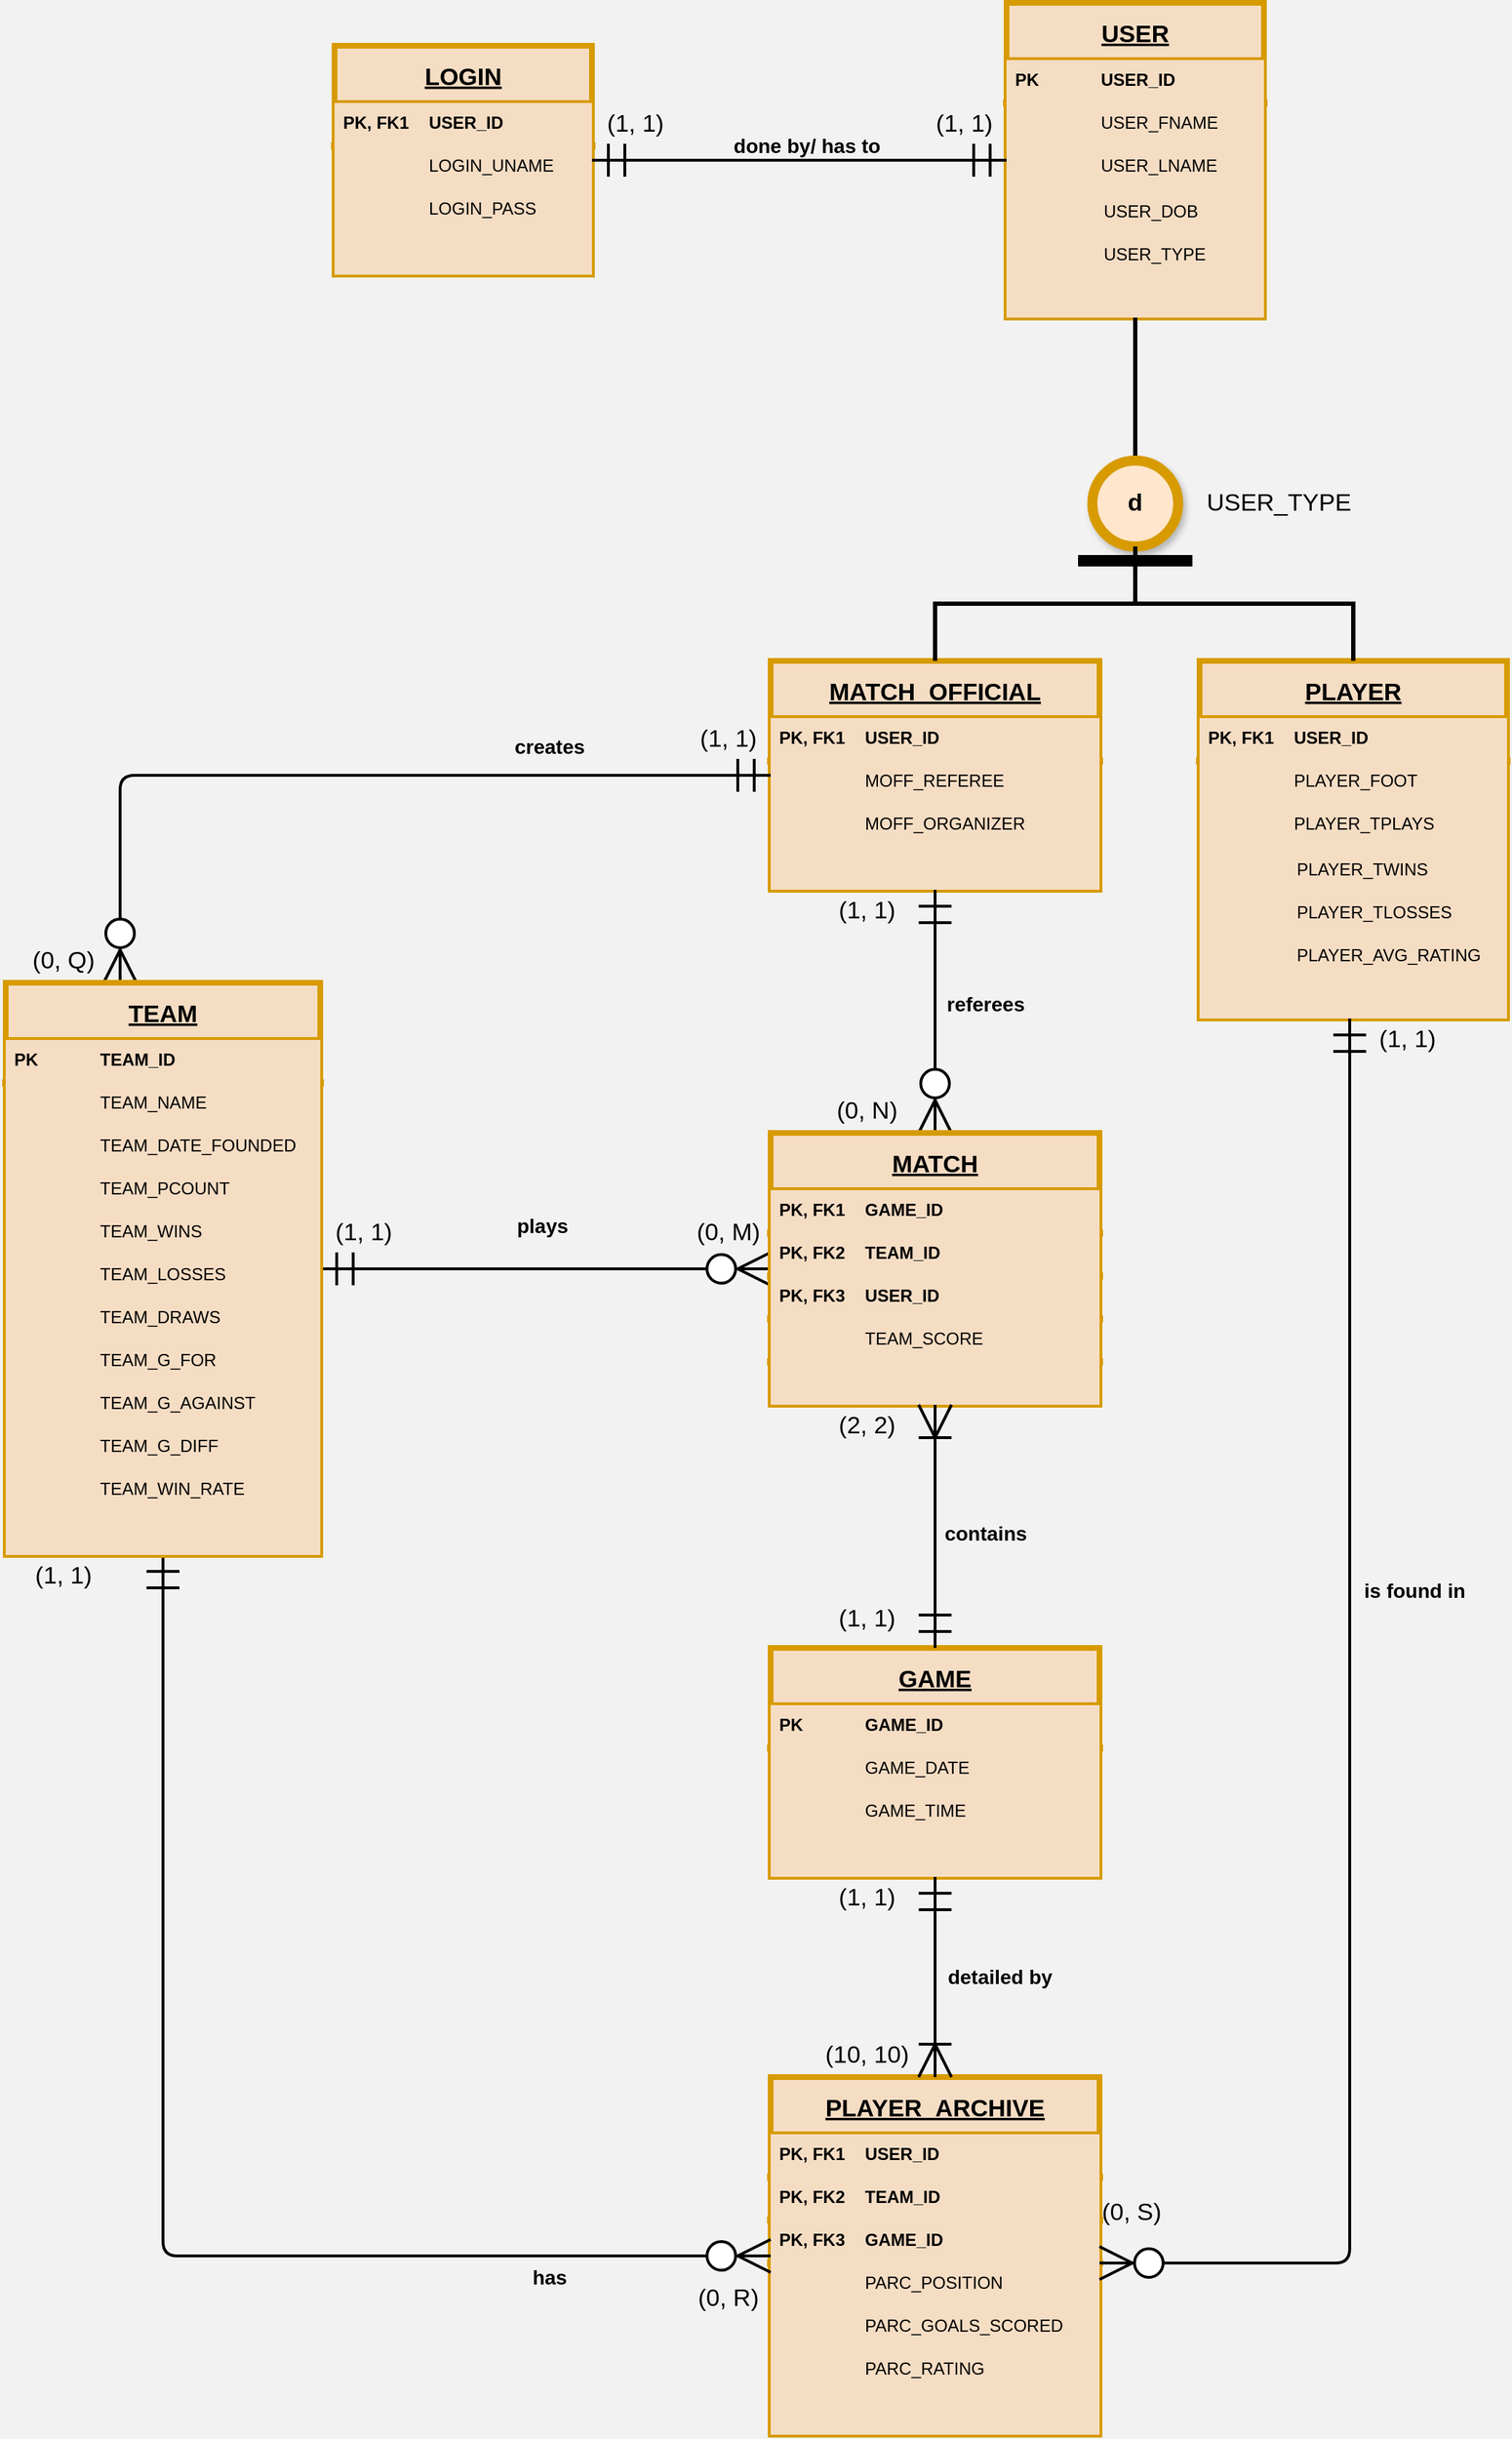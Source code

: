 <mxfile version="14.6.13" type="device"><diagram id="Ihw8SU3gt2NfLXqTIFjG" name="Page-1"><mxGraphModel dx="4267" dy="3605" grid="1" gridSize="10" guides="1" tooltips="1" connect="1" arrows="1" fold="1" page="1" pageScale="1" pageWidth="850" pageHeight="1100" background="#F2F2F2" math="0" shadow="0"><root><mxCell id="0"/><mxCell id="1" parent="0"/><mxCell id="5XtpTYvNP9Nx5YPzuh4i-77" value="LOGIN" style="shape=table;container=1;collapsible=1;childLayout=tableLayout;fixedRows=1;rowLines=0;align=center;resizeLast=1;fontSize=17;fillColor=#F5DDC4;strokeColor=#d79b00;verticalAlign=middle;spacingLeft=4;spacingRight=4;fontStyle=5;strokeWidth=4;startSize=40;shadow=0;" vertex="1" parent="1"><mxGeometry x="-650" y="-1190" width="180" height="160" as="geometry"/></mxCell><mxCell id="5XtpTYvNP9Nx5YPzuh4i-78" value="" style="shape=partialRectangle;collapsible=0;dropTarget=0;pointerEvents=0;fillColor=none;top=0;left=0;bottom=1;right=0;points=[[0,0.5],[1,0.5]];portConstraint=eastwest;strokeColor=#D79B00;strokeWidth=5;perimeterSpacing=3;" vertex="1" parent="5XtpTYvNP9Nx5YPzuh4i-77"><mxGeometry y="40" width="180" height="30" as="geometry"/></mxCell><mxCell id="5XtpTYvNP9Nx5YPzuh4i-79" value="PK, FK1" style="shape=partialRectangle;connectable=0;fillColor=#F5DDC4;top=0;left=0;bottom=0;right=0;overflow=hidden;align=left;verticalAlign=top;strokeColor=#d79b00;spacingLeft=4;spacingRight=4;fontStyle=1;strokeWidth=7;" vertex="1" parent="5XtpTYvNP9Nx5YPzuh4i-78"><mxGeometry width="60" height="30" as="geometry"/></mxCell><mxCell id="5XtpTYvNP9Nx5YPzuh4i-80" value="USER_ID" style="shape=partialRectangle;connectable=0;fillColor=#F5DDC4;top=0;left=0;bottom=0;right=0;align=left;spacingLeft=4;overflow=hidden;verticalAlign=top;strokeColor=#d79b00;spacingRight=4;fontStyle=1;strokeWidth=5;" vertex="1" parent="5XtpTYvNP9Nx5YPzuh4i-78"><mxGeometry x="60" width="120" height="30" as="geometry"/></mxCell><mxCell id="5XtpTYvNP9Nx5YPzuh4i-81" value="" style="shape=partialRectangle;collapsible=0;dropTarget=0;pointerEvents=0;fillColor=none;top=0;left=0;bottom=0;right=0;points=[[0,0.5],[1,0.5]];portConstraint=eastwest;" vertex="1" parent="5XtpTYvNP9Nx5YPzuh4i-77"><mxGeometry y="70" width="180" height="30" as="geometry"/></mxCell><mxCell id="5XtpTYvNP9Nx5YPzuh4i-82" value="" style="shape=partialRectangle;connectable=0;fillColor=#F5DDC4;top=0;left=0;bottom=0;right=0;editable=1;overflow=hidden;align=left;verticalAlign=top;strokeColor=#d79b00;spacingLeft=4;spacingRight=4;" vertex="1" parent="5XtpTYvNP9Nx5YPzuh4i-81"><mxGeometry width="60" height="30" as="geometry"/></mxCell><mxCell id="5XtpTYvNP9Nx5YPzuh4i-83" value="LOGIN_UNAME" style="shape=partialRectangle;connectable=0;fillColor=#F5DDC4;top=0;left=0;bottom=0;right=0;align=left;spacingLeft=4;overflow=hidden;verticalAlign=top;strokeColor=#d79b00;spacingRight=4;" vertex="1" parent="5XtpTYvNP9Nx5YPzuh4i-81"><mxGeometry x="60" width="120" height="30" as="geometry"/></mxCell><mxCell id="5XtpTYvNP9Nx5YPzuh4i-84" value="" style="shape=partialRectangle;collapsible=0;dropTarget=0;pointerEvents=0;fillColor=none;top=0;left=0;bottom=0;right=0;points=[[0,0.5],[1,0.5]];portConstraint=eastwest;" vertex="1" parent="5XtpTYvNP9Nx5YPzuh4i-77"><mxGeometry y="100" width="180" height="30" as="geometry"/></mxCell><mxCell id="5XtpTYvNP9Nx5YPzuh4i-85" value="" style="shape=partialRectangle;connectable=0;fillColor=#F5DDC4;top=0;left=0;bottom=0;right=0;editable=1;overflow=hidden;align=left;verticalAlign=top;strokeColor=#d79b00;spacingLeft=4;spacingRight=4;" vertex="1" parent="5XtpTYvNP9Nx5YPzuh4i-84"><mxGeometry width="60" height="30" as="geometry"/></mxCell><mxCell id="5XtpTYvNP9Nx5YPzuh4i-86" value="LOGIN_PASS" style="shape=partialRectangle;connectable=0;fillColor=#F5DDC4;top=0;left=0;bottom=0;right=0;align=left;spacingLeft=4;overflow=hidden;verticalAlign=top;strokeColor=#d79b00;spacingRight=4;shadow=0;" vertex="1" parent="5XtpTYvNP9Nx5YPzuh4i-84"><mxGeometry x="60" width="120" height="30" as="geometry"/></mxCell><mxCell id="5XtpTYvNP9Nx5YPzuh4i-87" value="" style="shape=partialRectangle;collapsible=0;dropTarget=0;pointerEvents=0;fillColor=none;top=0;left=0;bottom=0;right=0;points=[[0,0.5],[1,0.5]];portConstraint=eastwest;" vertex="1" parent="5XtpTYvNP9Nx5YPzuh4i-77"><mxGeometry y="130" width="180" height="30" as="geometry"/></mxCell><mxCell id="5XtpTYvNP9Nx5YPzuh4i-88" value="" style="shape=partialRectangle;connectable=0;fillColor=#F5DDC4;top=0;left=0;bottom=0;right=0;editable=1;overflow=hidden;align=left;verticalAlign=top;strokeColor=#d79b00;spacingLeft=4;spacingRight=4;" vertex="1" parent="5XtpTYvNP9Nx5YPzuh4i-87"><mxGeometry width="60" height="30" as="geometry"/></mxCell><mxCell id="5XtpTYvNP9Nx5YPzuh4i-89" value="" style="shape=partialRectangle;connectable=0;fillColor=#F5DDC4;top=0;left=0;bottom=0;right=0;align=left;spacingLeft=4;overflow=hidden;verticalAlign=top;strokeColor=#d79b00;spacingRight=4;" vertex="1" parent="5XtpTYvNP9Nx5YPzuh4i-87"><mxGeometry x="60" width="120" height="30" as="geometry"/></mxCell><mxCell id="5XtpTYvNP9Nx5YPzuh4i-114" value="USER" style="shape=table;container=1;collapsible=1;childLayout=tableLayout;fixedRows=1;rowLines=0;align=center;resizeLast=1;fontSize=17;fillColor=#F5DDC4;strokeColor=#d79b00;verticalAlign=middle;spacingLeft=4;spacingRight=4;fontStyle=5;strokeWidth=4;startSize=40;shadow=0;" vertex="1" parent="1"><mxGeometry x="-180" y="-1220" width="180" height="220" as="geometry"/></mxCell><mxCell id="5XtpTYvNP9Nx5YPzuh4i-115" value="" style="shape=partialRectangle;collapsible=0;dropTarget=0;pointerEvents=0;fillColor=none;top=0;left=0;bottom=1;right=0;points=[[0,0.5],[1,0.5]];portConstraint=eastwest;strokeColor=#D79B00;strokeWidth=5;perimeterSpacing=3;" vertex="1" parent="5XtpTYvNP9Nx5YPzuh4i-114"><mxGeometry y="40" width="180" height="30" as="geometry"/></mxCell><mxCell id="5XtpTYvNP9Nx5YPzuh4i-116" value="PK" style="shape=partialRectangle;connectable=0;fillColor=#F5DDC4;top=0;left=0;bottom=0;right=0;overflow=hidden;align=left;verticalAlign=top;strokeColor=#d79b00;spacingLeft=4;spacingRight=4;fontStyle=1;strokeWidth=7;perimeterSpacing=2;" vertex="1" parent="5XtpTYvNP9Nx5YPzuh4i-115"><mxGeometry width="60" height="30" as="geometry"/></mxCell><mxCell id="5XtpTYvNP9Nx5YPzuh4i-117" value="USER_ID" style="shape=partialRectangle;connectable=0;fillColor=#F5DDC4;top=0;left=0;bottom=0;right=0;align=left;spacingLeft=4;overflow=hidden;verticalAlign=top;strokeColor=#d79b00;spacingRight=4;fontStyle=1;strokeWidth=5;" vertex="1" parent="5XtpTYvNP9Nx5YPzuh4i-115"><mxGeometry x="60" width="120" height="30" as="geometry"/></mxCell><mxCell id="5XtpTYvNP9Nx5YPzuh4i-118" value="" style="shape=partialRectangle;collapsible=0;dropTarget=0;pointerEvents=0;fillColor=none;top=0;left=0;bottom=0;right=0;points=[[0,0.5],[1,0.5]];portConstraint=eastwest;" vertex="1" parent="5XtpTYvNP9Nx5YPzuh4i-114"><mxGeometry y="70" width="180" height="30" as="geometry"/></mxCell><mxCell id="5XtpTYvNP9Nx5YPzuh4i-119" value="" style="shape=partialRectangle;connectable=0;fillColor=#F5DDC4;top=0;left=0;bottom=0;right=0;editable=1;overflow=hidden;align=left;verticalAlign=top;strokeColor=#d79b00;spacingLeft=4;spacingRight=4;" vertex="1" parent="5XtpTYvNP9Nx5YPzuh4i-118"><mxGeometry width="60" height="30" as="geometry"/></mxCell><mxCell id="5XtpTYvNP9Nx5YPzuh4i-120" value="USER_FNAME" style="shape=partialRectangle;connectable=0;fillColor=#F5DDC4;top=0;left=0;bottom=0;right=0;align=left;spacingLeft=4;overflow=hidden;verticalAlign=top;strokeColor=#d79b00;spacingRight=4;" vertex="1" parent="5XtpTYvNP9Nx5YPzuh4i-118"><mxGeometry x="60" width="120" height="30" as="geometry"/></mxCell><mxCell id="5XtpTYvNP9Nx5YPzuh4i-121" value="" style="shape=partialRectangle;collapsible=0;dropTarget=0;pointerEvents=0;fillColor=none;top=0;left=0;bottom=0;right=0;points=[[0,0.5],[1,0.5]];portConstraint=eastwest;" vertex="1" parent="5XtpTYvNP9Nx5YPzuh4i-114"><mxGeometry y="100" width="180" height="30" as="geometry"/></mxCell><mxCell id="5XtpTYvNP9Nx5YPzuh4i-122" value="" style="shape=partialRectangle;connectable=0;fillColor=#F5DDC4;top=0;left=0;bottom=0;right=0;editable=1;overflow=hidden;align=left;verticalAlign=top;strokeColor=#d79b00;spacingLeft=4;spacingRight=4;" vertex="1" parent="5XtpTYvNP9Nx5YPzuh4i-121"><mxGeometry width="60" height="30" as="geometry"/></mxCell><mxCell id="5XtpTYvNP9Nx5YPzuh4i-123" value="USER_LNAME" style="shape=partialRectangle;connectable=0;fillColor=#F5DDC4;top=0;left=0;bottom=0;right=0;align=left;spacingLeft=4;overflow=hidden;verticalAlign=top;strokeColor=#d79b00;spacingRight=4;shadow=0;" vertex="1" parent="5XtpTYvNP9Nx5YPzuh4i-121"><mxGeometry x="60" width="120" height="30" as="geometry"/></mxCell><mxCell id="5XtpTYvNP9Nx5YPzuh4i-139" value="" style="shape=partialRectangle;collapsible=0;dropTarget=0;pointerEvents=0;fillColor=#F5DDC4;top=0;left=0;bottom=0;right=0;points=[[0,0.5],[1,0.5]];portConstraint=eastwest;fontSize=12;strokeColor=#d79b00;align=left;fontStyle=1;verticalAlign=top;spacingLeft=4;spacingRight=4;" vertex="1" parent="5XtpTYvNP9Nx5YPzuh4i-114"><mxGeometry y="130" width="180" height="30" as="geometry"/></mxCell><mxCell id="5XtpTYvNP9Nx5YPzuh4i-140" value="" style="shape=partialRectangle;connectable=0;fillColor=none;top=0;left=0;bottom=0;right=0;editable=1;overflow=hidden;" vertex="1" parent="5XtpTYvNP9Nx5YPzuh4i-139"><mxGeometry width="60" height="30" as="geometry"/></mxCell><mxCell id="5XtpTYvNP9Nx5YPzuh4i-141" value="USER_DOB" style="shape=partialRectangle;connectable=0;fillColor=none;top=0;left=0;bottom=0;right=0;align=left;spacingLeft=6;overflow=hidden;" vertex="1" parent="5XtpTYvNP9Nx5YPzuh4i-139"><mxGeometry x="60" width="120" height="30" as="geometry"/></mxCell><mxCell id="5XtpTYvNP9Nx5YPzuh4i-158" value="" style="shape=partialRectangle;collapsible=0;dropTarget=0;pointerEvents=0;fillColor=#F5DDC4;top=0;left=0;bottom=0;right=0;points=[[0,0.5],[1,0.5]];portConstraint=eastwest;fontSize=12;strokeColor=#d79b00;align=left;fontStyle=1;verticalAlign=top;spacingLeft=4;spacingRight=4;" vertex="1" parent="5XtpTYvNP9Nx5YPzuh4i-114"><mxGeometry y="160" width="180" height="30" as="geometry"/></mxCell><mxCell id="5XtpTYvNP9Nx5YPzuh4i-159" value="" style="shape=partialRectangle;connectable=0;fillColor=none;top=0;left=0;bottom=0;right=0;editable=1;overflow=hidden;align=left;fontStyle=1" vertex="1" parent="5XtpTYvNP9Nx5YPzuh4i-158"><mxGeometry width="60" height="30" as="geometry"/></mxCell><mxCell id="5XtpTYvNP9Nx5YPzuh4i-160" value="USER_TYPE" style="shape=partialRectangle;connectable=0;fillColor=none;top=0;left=0;bottom=0;right=0;align=left;spacingLeft=6;overflow=hidden;" vertex="1" parent="5XtpTYvNP9Nx5YPzuh4i-158"><mxGeometry x="60" width="120" height="30" as="geometry"/></mxCell><mxCell id="5XtpTYvNP9Nx5YPzuh4i-124" value="" style="shape=partialRectangle;collapsible=0;dropTarget=0;pointerEvents=0;fillColor=none;top=0;left=0;bottom=0;right=0;points=[[0,0.5],[1,0.5]];portConstraint=eastwest;" vertex="1" parent="5XtpTYvNP9Nx5YPzuh4i-114"><mxGeometry y="190" width="180" height="30" as="geometry"/></mxCell><mxCell id="5XtpTYvNP9Nx5YPzuh4i-125" value="" style="shape=partialRectangle;connectable=0;fillColor=#F5DDC4;top=0;left=0;bottom=0;right=0;editable=1;overflow=hidden;align=left;verticalAlign=top;strokeColor=#d79b00;spacingLeft=4;spacingRight=4;" vertex="1" parent="5XtpTYvNP9Nx5YPzuh4i-124"><mxGeometry width="60" height="30" as="geometry"/></mxCell><mxCell id="5XtpTYvNP9Nx5YPzuh4i-126" value="" style="shape=partialRectangle;connectable=0;fillColor=#F5DDC4;top=0;left=0;bottom=0;right=0;align=left;spacingLeft=4;overflow=hidden;verticalAlign=top;strokeColor=#d79b00;spacingRight=4;" vertex="1" parent="5XtpTYvNP9Nx5YPzuh4i-124"><mxGeometry x="60" width="120" height="30" as="geometry"/></mxCell><mxCell id="5XtpTYvNP9Nx5YPzuh4i-165" value="MATCH_OFFICIAL" style="shape=table;container=1;collapsible=1;childLayout=tableLayout;fixedRows=1;rowLines=0;align=center;resizeLast=1;fontSize=17;fillColor=#F5DDC4;strokeColor=#d79b00;verticalAlign=middle;spacingLeft=4;spacingRight=4;fontStyle=5;strokeWidth=4;startSize=40;shadow=0;" vertex="1" parent="1"><mxGeometry x="-345" y="-760" width="230" height="160" as="geometry"/></mxCell><mxCell id="5XtpTYvNP9Nx5YPzuh4i-166" value="" style="shape=partialRectangle;collapsible=0;dropTarget=0;pointerEvents=0;fillColor=none;top=0;left=0;bottom=1;right=0;points=[[0,0.5],[1,0.5]];portConstraint=eastwest;strokeColor=#D79B00;strokeWidth=5;perimeterSpacing=3;" vertex="1" parent="5XtpTYvNP9Nx5YPzuh4i-165"><mxGeometry y="40" width="230" height="30" as="geometry"/></mxCell><mxCell id="5XtpTYvNP9Nx5YPzuh4i-167" value="PK, FK1" style="shape=partialRectangle;connectable=0;fillColor=#F5DDC4;top=0;left=0;bottom=0;right=0;overflow=hidden;align=left;verticalAlign=top;strokeColor=#d79b00;spacingLeft=4;spacingRight=4;fontStyle=1;strokeWidth=7;" vertex="1" parent="5XtpTYvNP9Nx5YPzuh4i-166"><mxGeometry width="60" height="30" as="geometry"/></mxCell><mxCell id="5XtpTYvNP9Nx5YPzuh4i-168" value="USER_ID" style="shape=partialRectangle;connectable=0;fillColor=#F5DDC4;top=0;left=0;bottom=0;right=0;align=left;spacingLeft=4;overflow=hidden;verticalAlign=top;strokeColor=#d79b00;spacingRight=4;fontStyle=1;strokeWidth=5;" vertex="1" parent="5XtpTYvNP9Nx5YPzuh4i-166"><mxGeometry x="60" width="170" height="30" as="geometry"/></mxCell><mxCell id="5XtpTYvNP9Nx5YPzuh4i-169" value="" style="shape=partialRectangle;collapsible=0;dropTarget=0;pointerEvents=0;fillColor=none;top=0;left=0;bottom=0;right=0;points=[[0,0.5],[1,0.5]];portConstraint=eastwest;" vertex="1" parent="5XtpTYvNP9Nx5YPzuh4i-165"><mxGeometry y="70" width="230" height="30" as="geometry"/></mxCell><mxCell id="5XtpTYvNP9Nx5YPzuh4i-170" value="" style="shape=partialRectangle;connectable=0;fillColor=#F5DDC4;top=0;left=0;bottom=0;right=0;editable=1;overflow=hidden;align=left;verticalAlign=top;strokeColor=#d79b00;spacingLeft=4;spacingRight=4;" vertex="1" parent="5XtpTYvNP9Nx5YPzuh4i-169"><mxGeometry width="60" height="30" as="geometry"/></mxCell><mxCell id="5XtpTYvNP9Nx5YPzuh4i-171" value="MOFF_REFEREE" style="shape=partialRectangle;connectable=0;fillColor=#F5DDC4;top=0;left=0;bottom=0;right=0;align=left;spacingLeft=4;overflow=hidden;verticalAlign=top;strokeColor=#d79b00;spacingRight=4;" vertex="1" parent="5XtpTYvNP9Nx5YPzuh4i-169"><mxGeometry x="60" width="170" height="30" as="geometry"/></mxCell><mxCell id="5XtpTYvNP9Nx5YPzuh4i-172" value="" style="shape=partialRectangle;collapsible=0;dropTarget=0;pointerEvents=0;fillColor=none;top=0;left=0;bottom=0;right=0;points=[[0,0.5],[1,0.5]];portConstraint=eastwest;" vertex="1" parent="5XtpTYvNP9Nx5YPzuh4i-165"><mxGeometry y="100" width="230" height="30" as="geometry"/></mxCell><mxCell id="5XtpTYvNP9Nx5YPzuh4i-173" value="" style="shape=partialRectangle;connectable=0;fillColor=#F5DDC4;top=0;left=0;bottom=0;right=0;editable=1;overflow=hidden;align=left;verticalAlign=top;strokeColor=#d79b00;spacingLeft=4;spacingRight=4;" vertex="1" parent="5XtpTYvNP9Nx5YPzuh4i-172"><mxGeometry width="60" height="30" as="geometry"/></mxCell><mxCell id="5XtpTYvNP9Nx5YPzuh4i-174" value="MOFF_ORGANIZER" style="shape=partialRectangle;connectable=0;fillColor=#F5DDC4;top=0;left=0;bottom=0;right=0;align=left;spacingLeft=4;overflow=hidden;verticalAlign=top;strokeColor=#d79b00;spacingRight=4;shadow=0;" vertex="1" parent="5XtpTYvNP9Nx5YPzuh4i-172"><mxGeometry x="60" width="170" height="30" as="geometry"/></mxCell><mxCell id="5XtpTYvNP9Nx5YPzuh4i-175" value="" style="shape=partialRectangle;collapsible=0;dropTarget=0;pointerEvents=0;fillColor=none;top=0;left=0;bottom=0;right=0;points=[[0,0.5],[1,0.5]];portConstraint=eastwest;" vertex="1" parent="5XtpTYvNP9Nx5YPzuh4i-165"><mxGeometry y="130" width="230" height="30" as="geometry"/></mxCell><mxCell id="5XtpTYvNP9Nx5YPzuh4i-176" value="" style="shape=partialRectangle;connectable=0;fillColor=#F5DDC4;top=0;left=0;bottom=0;right=0;editable=1;overflow=hidden;align=left;verticalAlign=top;strokeColor=#d79b00;spacingLeft=4;spacingRight=4;" vertex="1" parent="5XtpTYvNP9Nx5YPzuh4i-175"><mxGeometry width="60" height="30" as="geometry"/></mxCell><mxCell id="5XtpTYvNP9Nx5YPzuh4i-177" value="" style="shape=partialRectangle;connectable=0;fillColor=#F5DDC4;top=0;left=0;bottom=0;right=0;align=left;spacingLeft=4;overflow=hidden;verticalAlign=top;strokeColor=#d79b00;spacingRight=4;" vertex="1" parent="5XtpTYvNP9Nx5YPzuh4i-175"><mxGeometry x="60" width="170" height="30" as="geometry"/></mxCell><mxCell id="5XtpTYvNP9Nx5YPzuh4i-179" value="" style="endArrow=none;html=1;rounded=0;fontSize=17;startSize=20;endSize=20;exitX=0.5;exitY=0;exitDx=0;exitDy=0;strokeWidth=3;" edge="1" parent="1" source="5XtpTYvNP9Nx5YPzuh4i-178" target="5XtpTYvNP9Nx5YPzuh4i-114"><mxGeometry x="-810" y="-1220" as="geometry"><mxPoint x="-330" y="-900" as="sourcePoint"/><mxPoint x="-170" y="-900" as="targetPoint"/></mxGeometry></mxCell><mxCell id="5XtpTYvNP9Nx5YPzuh4i-186" value="" style="group" vertex="1" connectable="0" parent="1"><mxGeometry x="-130" y="-900" width="200" height="70" as="geometry"/></mxCell><mxCell id="5XtpTYvNP9Nx5YPzuh4i-183" value="USER_TYPE" style="text;html=1;align=center;verticalAlign=middle;resizable=0;points=[];autosize=1;strokeColor=none;fontSize=17;" vertex="1" parent="5XtpTYvNP9Nx5YPzuh4i-186"><mxGeometry x="80" y="15" width="120" height="30" as="geometry"/></mxCell><mxCell id="5XtpTYvNP9Nx5YPzuh4i-178" value="d" style="ellipse;whiteSpace=wrap;html=1;shadow=1;fontSize=17;startSize=26;strokeColor=#D79B00;strokeWidth=7;fillColor=#ffe6cc;align=center;fontStyle=1" vertex="1" parent="5XtpTYvNP9Nx5YPzuh4i-186"><mxGeometry x="10" width="60" height="60" as="geometry"/></mxCell><mxCell id="5XtpTYvNP9Nx5YPzuh4i-180" value="" style="endArrow=none;html=1;rounded=0;fontSize=17;startSize=20;endSize=20;strokeWidth=8;" edge="1" parent="5XtpTYvNP9Nx5YPzuh4i-186"><mxGeometry as="geometry"><mxPoint y="70" as="sourcePoint"/><mxPoint x="80" y="70" as="targetPoint"/></mxGeometry></mxCell><mxCell id="5XtpTYvNP9Nx5YPzuh4i-187" value="PLAYER" style="shape=table;container=1;collapsible=1;childLayout=tableLayout;fixedRows=1;rowLines=0;align=center;resizeLast=1;fontSize=17;fillColor=#F5DDC4;strokeColor=#d79b00;verticalAlign=middle;spacingLeft=4;spacingRight=4;fontStyle=5;strokeWidth=4;startSize=40;shadow=0;" vertex="1" parent="1"><mxGeometry x="-45" y="-760" width="215" height="250" as="geometry"/></mxCell><mxCell id="5XtpTYvNP9Nx5YPzuh4i-188" value="" style="shape=partialRectangle;collapsible=0;dropTarget=0;pointerEvents=0;fillColor=none;top=0;left=0;bottom=1;right=0;points=[[0,0.5],[1,0.5]];portConstraint=eastwest;strokeColor=#D79B00;strokeWidth=5;perimeterSpacing=3;" vertex="1" parent="5XtpTYvNP9Nx5YPzuh4i-187"><mxGeometry y="40" width="215" height="30" as="geometry"/></mxCell><mxCell id="5XtpTYvNP9Nx5YPzuh4i-189" value="PK, FK1" style="shape=partialRectangle;connectable=0;fillColor=#F5DDC4;top=0;left=0;bottom=0;right=0;overflow=hidden;align=left;verticalAlign=top;strokeColor=#d79b00;spacingLeft=4;spacingRight=4;fontStyle=1;strokeWidth=7;" vertex="1" parent="5XtpTYvNP9Nx5YPzuh4i-188"><mxGeometry width="60" height="30" as="geometry"/></mxCell><mxCell id="5XtpTYvNP9Nx5YPzuh4i-190" value="USER_ID" style="shape=partialRectangle;connectable=0;fillColor=#F5DDC4;top=0;left=0;bottom=0;right=0;align=left;spacingLeft=4;overflow=hidden;verticalAlign=top;strokeColor=#d79b00;spacingRight=4;fontStyle=1;strokeWidth=5;" vertex="1" parent="5XtpTYvNP9Nx5YPzuh4i-188"><mxGeometry x="60" width="155" height="30" as="geometry"/></mxCell><mxCell id="5XtpTYvNP9Nx5YPzuh4i-191" value="" style="shape=partialRectangle;collapsible=0;dropTarget=0;pointerEvents=0;fillColor=none;top=0;left=0;bottom=0;right=0;points=[[0,0.5],[1,0.5]];portConstraint=eastwest;" vertex="1" parent="5XtpTYvNP9Nx5YPzuh4i-187"><mxGeometry y="70" width="215" height="30" as="geometry"/></mxCell><mxCell id="5XtpTYvNP9Nx5YPzuh4i-192" value="" style="shape=partialRectangle;connectable=0;fillColor=#F5DDC4;top=0;left=0;bottom=0;right=0;editable=1;overflow=hidden;align=left;verticalAlign=top;strokeColor=#d79b00;spacingLeft=4;spacingRight=4;" vertex="1" parent="5XtpTYvNP9Nx5YPzuh4i-191"><mxGeometry width="60" height="30" as="geometry"/></mxCell><mxCell id="5XtpTYvNP9Nx5YPzuh4i-193" value="PLAYER_FOOT" style="shape=partialRectangle;connectable=0;fillColor=#F5DDC4;top=0;left=0;bottom=0;right=0;align=left;spacingLeft=4;overflow=hidden;verticalAlign=top;strokeColor=#d79b00;spacingRight=4;" vertex="1" parent="5XtpTYvNP9Nx5YPzuh4i-191"><mxGeometry x="60" width="155" height="30" as="geometry"/></mxCell><mxCell id="5XtpTYvNP9Nx5YPzuh4i-194" value="" style="shape=partialRectangle;collapsible=0;dropTarget=0;pointerEvents=0;fillColor=none;top=0;left=0;bottom=0;right=0;points=[[0,0.5],[1,0.5]];portConstraint=eastwest;" vertex="1" parent="5XtpTYvNP9Nx5YPzuh4i-187"><mxGeometry y="100" width="215" height="30" as="geometry"/></mxCell><mxCell id="5XtpTYvNP9Nx5YPzuh4i-195" value="" style="shape=partialRectangle;connectable=0;fillColor=#F5DDC4;top=0;left=0;bottom=0;right=0;editable=1;overflow=hidden;align=left;verticalAlign=top;strokeColor=#d79b00;spacingLeft=4;spacingRight=4;" vertex="1" parent="5XtpTYvNP9Nx5YPzuh4i-194"><mxGeometry width="60" height="30" as="geometry"/></mxCell><mxCell id="5XtpTYvNP9Nx5YPzuh4i-196" value="PLAYER_TPLAYS" style="shape=partialRectangle;connectable=0;fillColor=#F5DDC4;top=0;left=0;bottom=0;right=0;align=left;spacingLeft=4;overflow=hidden;verticalAlign=top;strokeColor=#d79b00;spacingRight=4;shadow=0;" vertex="1" parent="5XtpTYvNP9Nx5YPzuh4i-194"><mxGeometry x="60" width="155" height="30" as="geometry"/></mxCell><mxCell id="5XtpTYvNP9Nx5YPzuh4i-212" value="" style="shape=partialRectangle;collapsible=0;dropTarget=0;pointerEvents=0;fillColor=#F5DDC4;top=0;left=0;bottom=0;right=0;points=[[0,0.5],[1,0.5]];portConstraint=eastwest;fontSize=12;strokeColor=#d79b00;align=left;fontStyle=1;verticalAlign=top;spacingLeft=4;spacingRight=4;" vertex="1" parent="5XtpTYvNP9Nx5YPzuh4i-187"><mxGeometry y="130" width="215" height="30" as="geometry"/></mxCell><mxCell id="5XtpTYvNP9Nx5YPzuh4i-213" value="" style="shape=partialRectangle;connectable=0;fillColor=none;top=0;left=0;bottom=0;right=0;editable=1;overflow=hidden;" vertex="1" parent="5XtpTYvNP9Nx5YPzuh4i-212"><mxGeometry width="60" height="30" as="geometry"/></mxCell><mxCell id="5XtpTYvNP9Nx5YPzuh4i-214" value="PLAYER_TWINS" style="shape=partialRectangle;connectable=0;fillColor=none;top=0;left=0;bottom=0;right=0;align=left;spacingLeft=6;overflow=hidden;" vertex="1" parent="5XtpTYvNP9Nx5YPzuh4i-212"><mxGeometry x="60" width="155" height="30" as="geometry"/></mxCell><mxCell id="5XtpTYvNP9Nx5YPzuh4i-209" value="" style="shape=partialRectangle;collapsible=0;dropTarget=0;pointerEvents=0;fillColor=#F5DDC4;top=0;left=0;bottom=0;right=0;points=[[0,0.5],[1,0.5]];portConstraint=eastwest;fontSize=12;strokeColor=#d79b00;align=left;fontStyle=1;verticalAlign=top;spacingLeft=4;spacingRight=4;" vertex="1" parent="5XtpTYvNP9Nx5YPzuh4i-187"><mxGeometry y="160" width="215" height="30" as="geometry"/></mxCell><mxCell id="5XtpTYvNP9Nx5YPzuh4i-210" value="" style="shape=partialRectangle;connectable=0;fillColor=none;top=0;left=0;bottom=0;right=0;editable=1;overflow=hidden;" vertex="1" parent="5XtpTYvNP9Nx5YPzuh4i-209"><mxGeometry width="60" height="30" as="geometry"/></mxCell><mxCell id="5XtpTYvNP9Nx5YPzuh4i-211" value="PLAYER_TLOSSES" style="shape=partialRectangle;connectable=0;fillColor=none;top=0;left=0;bottom=0;right=0;align=left;spacingLeft=6;overflow=hidden;" vertex="1" parent="5XtpTYvNP9Nx5YPzuh4i-209"><mxGeometry x="60" width="155" height="30" as="geometry"/></mxCell><mxCell id="5XtpTYvNP9Nx5YPzuh4i-206" value="" style="shape=partialRectangle;collapsible=0;dropTarget=0;pointerEvents=0;fillColor=#F5DDC4;top=0;left=0;bottom=0;right=0;points=[[0,0.5],[1,0.5]];portConstraint=eastwest;fontSize=12;strokeColor=#d79b00;align=left;fontStyle=1;verticalAlign=top;spacingLeft=4;spacingRight=4;" vertex="1" parent="5XtpTYvNP9Nx5YPzuh4i-187"><mxGeometry y="190" width="215" height="30" as="geometry"/></mxCell><mxCell id="5XtpTYvNP9Nx5YPzuh4i-207" value="" style="shape=partialRectangle;connectable=0;fillColor=none;top=0;left=0;bottom=0;right=0;editable=1;overflow=hidden;" vertex="1" parent="5XtpTYvNP9Nx5YPzuh4i-206"><mxGeometry width="60" height="30" as="geometry"/></mxCell><mxCell id="5XtpTYvNP9Nx5YPzuh4i-208" value="PLAYER_AVG_RATING" style="shape=partialRectangle;connectable=0;fillColor=none;top=0;left=0;bottom=0;right=0;align=left;spacingLeft=6;overflow=hidden;" vertex="1" parent="5XtpTYvNP9Nx5YPzuh4i-206"><mxGeometry x="60" width="155" height="30" as="geometry"/></mxCell><mxCell id="5XtpTYvNP9Nx5YPzuh4i-197" value="" style="shape=partialRectangle;collapsible=0;dropTarget=0;pointerEvents=0;fillColor=none;top=0;left=0;bottom=0;right=0;points=[[0,0.5],[1,0.5]];portConstraint=eastwest;" vertex="1" parent="5XtpTYvNP9Nx5YPzuh4i-187"><mxGeometry y="220" width="215" height="30" as="geometry"/></mxCell><mxCell id="5XtpTYvNP9Nx5YPzuh4i-198" value="" style="shape=partialRectangle;connectable=0;fillColor=#F5DDC4;top=0;left=0;bottom=0;right=0;editable=1;overflow=hidden;align=left;verticalAlign=top;strokeColor=#d79b00;spacingLeft=4;spacingRight=4;" vertex="1" parent="5XtpTYvNP9Nx5YPzuh4i-197"><mxGeometry width="60" height="30" as="geometry"/></mxCell><mxCell id="5XtpTYvNP9Nx5YPzuh4i-199" value="" style="shape=partialRectangle;connectable=0;fillColor=#F5DDC4;top=0;left=0;bottom=0;right=0;align=left;spacingLeft=4;overflow=hidden;verticalAlign=top;strokeColor=#d79b00;spacingRight=4;" vertex="1" parent="5XtpTYvNP9Nx5YPzuh4i-197"><mxGeometry x="60" width="155" height="30" as="geometry"/></mxCell><mxCell id="5XtpTYvNP9Nx5YPzuh4i-215" value="" style="endArrow=none;html=1;rounded=0;fontSize=17;startSize=20;endSize=20;strokeWidth=3;exitX=0.5;exitY=0;exitDx=0;exitDy=0;edgeStyle=orthogonalEdgeStyle;entryX=0.5;entryY=1;entryDx=0;entryDy=0;" edge="1" parent="1" source="5XtpTYvNP9Nx5YPzuh4i-165" target="5XtpTYvNP9Nx5YPzuh4i-178"><mxGeometry x="-810" y="-1220" as="geometry"><mxPoint x="-310" y="-810" as="sourcePoint"/><mxPoint x="-80" y="-830" as="targetPoint"/></mxGeometry></mxCell><mxCell id="5XtpTYvNP9Nx5YPzuh4i-216" value="" style="endArrow=none;html=1;rounded=0;fontSize=17;startSize=20;endSize=20;strokeWidth=3;exitX=0.5;exitY=0;exitDx=0;exitDy=0;edgeStyle=orthogonalEdgeStyle;entryX=0.5;entryY=1;entryDx=0;entryDy=0;" edge="1" parent="1" source="5XtpTYvNP9Nx5YPzuh4i-187" target="5XtpTYvNP9Nx5YPzuh4i-178"><mxGeometry x="-810" y="-1220" as="geometry"><mxPoint x="-380" y="-760" as="sourcePoint"/><mxPoint x="-100" y="-810" as="targetPoint"/></mxGeometry></mxCell><mxCell id="5XtpTYvNP9Nx5YPzuh4i-314" value="" style="fontSize=12;html=1;endArrow=ERmandOne;startArrow=ERzeroToMany;startSize=20;endSize=20;strokeWidth=2;startFill=1;endFill=0;edgeStyle=orthogonalEdgeStyle;" edge="1" parent="1" source="5XtpTYvNP9Nx5YPzuh4i-428" target="5XtpTYvNP9Nx5YPzuh4i-165"><mxGeometry width="100" height="100" as="geometry"><mxPoint x="-530" y="-510" as="sourcePoint"/><mxPoint x="-370" y="-520" as="targetPoint"/></mxGeometry></mxCell><mxCell id="5XtpTYvNP9Nx5YPzuh4i-315" value="(1, 1)" style="text;html=1;align=center;verticalAlign=middle;resizable=0;points=[];autosize=1;strokeColor=none;fontSize=17;" vertex="1" parent="1"><mxGeometry x="-308" y="-600" width="60" height="30" as="geometry"/></mxCell><mxCell id="5XtpTYvNP9Nx5YPzuh4i-318" value="referees" style="text;html=1;align=center;verticalAlign=middle;resizable=0;points=[];autosize=1;strokeColor=none;fontSize=14;fontStyle=1" vertex="1" parent="1"><mxGeometry x="-230" y="-530" width="70" height="20" as="geometry"/></mxCell><mxCell id="5XtpTYvNP9Nx5YPzuh4i-319" value="" style="fontSize=12;html=1;endArrow=ERmandOne;startArrow=ERzeroToMany;startSize=20;endSize=20;strokeWidth=2;startFill=1;endFill=0;edgeStyle=orthogonalEdgeStyle;" edge="1" parent="1" source="5XtpTYvNP9Nx5YPzuh4i-218" target="5XtpTYvNP9Nx5YPzuh4i-165"><mxGeometry width="100" height="100" as="geometry"><mxPoint x="-231.48" y="-455" as="sourcePoint"/><mxPoint x="-230.526" y="-600" as="targetPoint"/><Array as="points"><mxPoint x="-800" y="-680"/></Array></mxGeometry></mxCell><mxCell id="5XtpTYvNP9Nx5YPzuh4i-320" value="(1, 1)" style="text;html=1;align=center;verticalAlign=middle;resizable=0;points=[];autosize=1;strokeColor=none;fontSize=17;" vertex="1" parent="1"><mxGeometry x="-405" y="-720" width="60" height="30" as="geometry"/></mxCell><mxCell id="5XtpTYvNP9Nx5YPzuh4i-327" value="is found in" style="text;html=1;align=center;verticalAlign=middle;resizable=0;points=[];autosize=1;strokeColor=none;fontSize=14;fontStyle=1" vertex="1" parent="1"><mxGeometry x="60" y="-120" width="90" height="20" as="geometry"/></mxCell><mxCell id="5XtpTYvNP9Nx5YPzuh4i-328" value="(1, 1)" style="text;html=1;align=center;verticalAlign=middle;resizable=0;points=[];autosize=1;strokeColor=none;fontSize=17;" vertex="1" parent="1"><mxGeometry x="70" y="-510" width="60" height="30" as="geometry"/></mxCell><mxCell id="5XtpTYvNP9Nx5YPzuh4i-161" value="" style="edgeStyle=orthogonalEdgeStyle;fontSize=12;html=1;endArrow=ERmandOne;startArrow=ERmandOne;startSize=20;endSize=20;rounded=0;strokeWidth=2;" edge="1" parent="1" source="5XtpTYvNP9Nx5YPzuh4i-77" target="5XtpTYvNP9Nx5YPzuh4i-114"><mxGeometry x="-810" y="-1220" width="100" height="100" as="geometry"><mxPoint x="-1490" y="-590" as="sourcePoint"/><mxPoint x="-1210" y="-770" as="targetPoint"/></mxGeometry></mxCell><mxCell id="5XtpTYvNP9Nx5YPzuh4i-163" value="(1, 1)" style="text;html=1;align=center;verticalAlign=middle;resizable=0;points=[];autosize=1;strokeColor=none;fontSize=17;" vertex="1" parent="1"><mxGeometry x="-470" y="-1150" width="60" height="30" as="geometry"/></mxCell><mxCell id="5XtpTYvNP9Nx5YPzuh4i-164" value="(1, 1)" style="text;html=1;align=center;verticalAlign=middle;resizable=0;points=[];autosize=1;strokeColor=none;fontSize=17;" vertex="1" parent="1"><mxGeometry x="-240" y="-1150" width="60" height="30" as="geometry"/></mxCell><mxCell id="5XtpTYvNP9Nx5YPzuh4i-302" value="done by/ has to" style="text;html=1;align=center;verticalAlign=middle;resizable=0;points=[];autosize=1;strokeColor=none;strokeWidth=1;fontSize=14;fontStyle=1" vertex="1" parent="1"><mxGeometry x="-380" y="-1130" width="120" height="20" as="geometry"/></mxCell><mxCell id="5XtpTYvNP9Nx5YPzuh4i-261" value="GAME" style="shape=table;container=1;collapsible=1;childLayout=tableLayout;fixedRows=1;rowLines=0;align=center;resizeLast=1;fontSize=17;fillColor=#F5DDC4;strokeColor=#d79b00;verticalAlign=middle;spacingLeft=4;spacingRight=4;fontStyle=5;strokeWidth=4;startSize=40;shadow=0;" vertex="1" parent="1"><mxGeometry x="-345" y="-70" width="230" height="160" as="geometry"/></mxCell><mxCell id="5XtpTYvNP9Nx5YPzuh4i-262" value="" style="shape=partialRectangle;collapsible=0;dropTarget=0;pointerEvents=0;fillColor=none;top=0;left=0;bottom=1;right=0;points=[[0,0.5],[1,0.5]];portConstraint=eastwest;strokeColor=#D79B00;strokeWidth=5;perimeterSpacing=3;" vertex="1" parent="5XtpTYvNP9Nx5YPzuh4i-261"><mxGeometry y="40" width="230" height="30" as="geometry"/></mxCell><mxCell id="5XtpTYvNP9Nx5YPzuh4i-263" value="PK" style="shape=partialRectangle;connectable=0;fillColor=#F5DDC4;top=0;left=0;bottom=0;right=0;overflow=hidden;align=left;verticalAlign=top;strokeColor=#d79b00;spacingLeft=4;spacingRight=4;fontStyle=1;strokeWidth=7;" vertex="1" parent="5XtpTYvNP9Nx5YPzuh4i-262"><mxGeometry width="60" height="30" as="geometry"/></mxCell><mxCell id="5XtpTYvNP9Nx5YPzuh4i-264" value="GAME_ID" style="shape=partialRectangle;connectable=0;fillColor=#F5DDC4;top=0;left=0;bottom=0;right=0;align=left;spacingLeft=4;overflow=hidden;verticalAlign=top;strokeColor=#d79b00;spacingRight=4;fontStyle=1;strokeWidth=5;" vertex="1" parent="5XtpTYvNP9Nx5YPzuh4i-262"><mxGeometry x="60" width="170" height="30" as="geometry"/></mxCell><mxCell id="5XtpTYvNP9Nx5YPzuh4i-268" value="" style="shape=partialRectangle;collapsible=0;dropTarget=0;pointerEvents=0;fillColor=none;top=0;left=0;bottom=0;right=0;points=[[0,0.5],[1,0.5]];portConstraint=eastwest;" vertex="1" parent="5XtpTYvNP9Nx5YPzuh4i-261"><mxGeometry y="70" width="230" height="30" as="geometry"/></mxCell><mxCell id="5XtpTYvNP9Nx5YPzuh4i-269" value="" style="shape=partialRectangle;connectable=0;fillColor=#F5DDC4;top=0;left=0;bottom=0;right=0;editable=1;overflow=hidden;align=left;verticalAlign=top;strokeColor=#d79b00;spacingLeft=4;spacingRight=4;" vertex="1" parent="5XtpTYvNP9Nx5YPzuh4i-268"><mxGeometry width="60" height="30" as="geometry"/></mxCell><mxCell id="5XtpTYvNP9Nx5YPzuh4i-270" value="GAME_DATE" style="shape=partialRectangle;connectable=0;fillColor=#F5DDC4;top=0;left=0;bottom=0;right=0;align=left;spacingLeft=4;overflow=hidden;verticalAlign=top;strokeColor=#d79b00;spacingRight=4;" vertex="1" parent="5XtpTYvNP9Nx5YPzuh4i-268"><mxGeometry x="60" width="170" height="30" as="geometry"/></mxCell><mxCell id="5XtpTYvNP9Nx5YPzuh4i-271" value="" style="shape=partialRectangle;collapsible=0;dropTarget=0;pointerEvents=0;fillColor=none;top=0;left=0;bottom=0;right=0;points=[[0,0.5],[1,0.5]];portConstraint=eastwest;" vertex="1" parent="5XtpTYvNP9Nx5YPzuh4i-261"><mxGeometry y="100" width="230" height="30" as="geometry"/></mxCell><mxCell id="5XtpTYvNP9Nx5YPzuh4i-272" value="" style="shape=partialRectangle;connectable=0;fillColor=#F5DDC4;top=0;left=0;bottom=0;right=0;editable=1;overflow=hidden;align=left;verticalAlign=top;strokeColor=#d79b00;spacingLeft=4;spacingRight=4;" vertex="1" parent="5XtpTYvNP9Nx5YPzuh4i-271"><mxGeometry width="60" height="30" as="geometry"/></mxCell><mxCell id="5XtpTYvNP9Nx5YPzuh4i-273" value="GAME_TIME" style="shape=partialRectangle;connectable=0;fillColor=#F5DDC4;top=0;left=0;bottom=0;right=0;align=left;spacingLeft=4;overflow=hidden;verticalAlign=top;strokeColor=#d79b00;spacingRight=4;" vertex="1" parent="5XtpTYvNP9Nx5YPzuh4i-271"><mxGeometry x="60" width="170" height="30" as="geometry"/></mxCell><mxCell id="5XtpTYvNP9Nx5YPzuh4i-295" value="" style="shape=partialRectangle;collapsible=0;dropTarget=0;pointerEvents=0;fillColor=none;top=0;left=0;bottom=0;right=0;points=[[0,0.5],[1,0.5]];portConstraint=eastwest;" vertex="1" parent="5XtpTYvNP9Nx5YPzuh4i-261"><mxGeometry y="130" width="230" height="30" as="geometry"/></mxCell><mxCell id="5XtpTYvNP9Nx5YPzuh4i-296" value="" style="shape=partialRectangle;connectable=0;fillColor=#F5DDC4;top=0;left=0;bottom=0;right=0;editable=1;overflow=hidden;align=left;verticalAlign=top;strokeColor=#d79b00;spacingLeft=4;spacingRight=4;" vertex="1" parent="5XtpTYvNP9Nx5YPzuh4i-295"><mxGeometry width="60" height="30" as="geometry"/></mxCell><mxCell id="5XtpTYvNP9Nx5YPzuh4i-297" value="" style="shape=partialRectangle;connectable=0;fillColor=#F5DDC4;top=0;left=0;bottom=0;right=0;align=left;spacingLeft=4;overflow=hidden;verticalAlign=top;strokeColor=#d79b00;spacingRight=4;" vertex="1" parent="5XtpTYvNP9Nx5YPzuh4i-295"><mxGeometry x="60" width="170" height="30" as="geometry"/></mxCell><mxCell id="5XtpTYvNP9Nx5YPzuh4i-316" value="(0, N)" style="text;html=1;align=center;verticalAlign=middle;resizable=0;points=[];autosize=1;strokeColor=none;fontSize=17;" vertex="1" parent="1"><mxGeometry x="-308" y="-460" width="60" height="30" as="geometry"/></mxCell><mxCell id="5XtpTYvNP9Nx5YPzuh4i-414" value="(0, M)" style="text;html=1;align=center;verticalAlign=middle;resizable=0;points=[];autosize=1;strokeColor=none;fontSize=17;" vertex="1" parent="1"><mxGeometry x="-405" y="-375" width="60" height="30" as="geometry"/></mxCell><mxCell id="5XtpTYvNP9Nx5YPzuh4i-329" value="(0, R)" style="text;html=1;align=center;verticalAlign=middle;resizable=0;points=[];autosize=1;strokeColor=none;fontSize=17;" vertex="1" parent="1"><mxGeometry x="-405" y="370" width="60" height="30" as="geometry"/></mxCell><mxCell id="5XtpTYvNP9Nx5YPzuh4i-350" value="PLAYER_ARCHIVE" style="shape=table;container=1;collapsible=1;childLayout=tableLayout;fixedRows=1;rowLines=0;align=center;resizeLast=1;fontSize=17;fillColor=#F5DDC4;strokeColor=#d79b00;verticalAlign=middle;spacingLeft=4;spacingRight=4;fontStyle=5;strokeWidth=4;startSize=40;shadow=0;" vertex="1" parent="1"><mxGeometry x="-345" y="230" width="230" height="250" as="geometry"/></mxCell><mxCell id="5XtpTYvNP9Nx5YPzuh4i-351" value="" style="shape=partialRectangle;collapsible=0;dropTarget=0;pointerEvents=0;fillColor=none;top=0;left=0;bottom=1;right=0;points=[[0,0.5],[1,0.5]];portConstraint=eastwest;strokeColor=#D79B00;strokeWidth=5;perimeterSpacing=3;" vertex="1" parent="5XtpTYvNP9Nx5YPzuh4i-350"><mxGeometry y="40" width="230" height="30" as="geometry"/></mxCell><mxCell id="5XtpTYvNP9Nx5YPzuh4i-352" value="PK, FK1" style="shape=partialRectangle;connectable=0;fillColor=#F5DDC4;top=0;left=0;bottom=0;right=0;overflow=hidden;align=left;verticalAlign=top;strokeColor=#d79b00;spacingLeft=4;spacingRight=4;fontStyle=1;strokeWidth=7;" vertex="1" parent="5XtpTYvNP9Nx5YPzuh4i-351"><mxGeometry width="60" height="30" as="geometry"/></mxCell><mxCell id="5XtpTYvNP9Nx5YPzuh4i-353" value="USER_ID" style="shape=partialRectangle;connectable=0;fillColor=#F5DDC4;top=0;left=0;bottom=0;right=0;align=left;spacingLeft=4;overflow=hidden;verticalAlign=top;strokeColor=#d79b00;spacingRight=4;fontStyle=1;strokeWidth=5;" vertex="1" parent="5XtpTYvNP9Nx5YPzuh4i-351"><mxGeometry x="60" width="170" height="30" as="geometry"/></mxCell><mxCell id="5XtpTYvNP9Nx5YPzuh4i-364" value="" style="shape=partialRectangle;collapsible=0;dropTarget=0;pointerEvents=0;fillColor=none;top=0;left=0;bottom=1;right=0;points=[[0,0.5],[1,0.5]];portConstraint=eastwest;strokeColor=#D79B00;strokeWidth=5;perimeterSpacing=3;" vertex="1" parent="5XtpTYvNP9Nx5YPzuh4i-350"><mxGeometry y="70" width="230" height="30" as="geometry"/></mxCell><mxCell id="5XtpTYvNP9Nx5YPzuh4i-365" value="PK, FK2" style="shape=partialRectangle;connectable=0;fillColor=#F5DDC4;top=0;left=0;bottom=0;right=0;overflow=hidden;align=left;verticalAlign=top;strokeColor=#d79b00;spacingLeft=4;spacingRight=4;fontStyle=1;strokeWidth=7;" vertex="1" parent="5XtpTYvNP9Nx5YPzuh4i-364"><mxGeometry width="60" height="30" as="geometry"/></mxCell><mxCell id="5XtpTYvNP9Nx5YPzuh4i-366" value="TEAM_ID" style="shape=partialRectangle;connectable=0;fillColor=#F5DDC4;top=0;left=0;bottom=0;right=0;align=left;spacingLeft=4;overflow=hidden;verticalAlign=top;strokeColor=#d79b00;spacingRight=4;fontStyle=1;strokeWidth=5;" vertex="1" parent="5XtpTYvNP9Nx5YPzuh4i-364"><mxGeometry x="60" width="170" height="30" as="geometry"/></mxCell><mxCell id="5XtpTYvNP9Nx5YPzuh4i-367" value="" style="shape=partialRectangle;collapsible=0;dropTarget=0;pointerEvents=0;fillColor=none;top=0;left=0;bottom=1;right=0;points=[[0,0.5],[1,0.5]];portConstraint=eastwest;strokeColor=#D79B00;strokeWidth=5;perimeterSpacing=3;" vertex="1" parent="5XtpTYvNP9Nx5YPzuh4i-350"><mxGeometry y="100" width="230" height="30" as="geometry"/></mxCell><mxCell id="5XtpTYvNP9Nx5YPzuh4i-368" value="PK, FK3" style="shape=partialRectangle;connectable=0;fillColor=#F5DDC4;top=0;left=0;bottom=0;right=0;overflow=hidden;align=left;verticalAlign=top;strokeColor=#d79b00;spacingLeft=4;spacingRight=4;fontStyle=1;strokeWidth=7;" vertex="1" parent="5XtpTYvNP9Nx5YPzuh4i-367"><mxGeometry width="60" height="30" as="geometry"/></mxCell><mxCell id="5XtpTYvNP9Nx5YPzuh4i-369" value="GAME_ID" style="shape=partialRectangle;connectable=0;fillColor=#F5DDC4;top=0;left=0;bottom=0;right=0;align=left;spacingLeft=4;overflow=hidden;verticalAlign=top;strokeColor=#d79b00;spacingRight=4;fontStyle=1;strokeWidth=5;" vertex="1" parent="5XtpTYvNP9Nx5YPzuh4i-367"><mxGeometry x="60" width="170" height="30" as="geometry"/></mxCell><mxCell id="5XtpTYvNP9Nx5YPzuh4i-354" value="" style="shape=partialRectangle;collapsible=0;dropTarget=0;pointerEvents=0;fillColor=none;top=0;left=0;bottom=0;right=0;points=[[0,0.5],[1,0.5]];portConstraint=eastwest;" vertex="1" parent="5XtpTYvNP9Nx5YPzuh4i-350"><mxGeometry y="130" width="230" height="30" as="geometry"/></mxCell><mxCell id="5XtpTYvNP9Nx5YPzuh4i-355" value="" style="shape=partialRectangle;connectable=0;fillColor=#F5DDC4;top=0;left=0;bottom=0;right=0;editable=1;overflow=hidden;align=left;verticalAlign=top;strokeColor=#d79b00;spacingLeft=4;spacingRight=4;" vertex="1" parent="5XtpTYvNP9Nx5YPzuh4i-354"><mxGeometry width="60" height="30" as="geometry"/></mxCell><mxCell id="5XtpTYvNP9Nx5YPzuh4i-356" value="PARC_POSITION" style="shape=partialRectangle;connectable=0;fillColor=#F5DDC4;top=0;left=0;bottom=0;right=0;align=left;spacingLeft=4;overflow=hidden;verticalAlign=top;strokeColor=#d79b00;spacingRight=4;" vertex="1" parent="5XtpTYvNP9Nx5YPzuh4i-354"><mxGeometry x="60" width="170" height="30" as="geometry"/></mxCell><mxCell id="5XtpTYvNP9Nx5YPzuh4i-408" value="" style="shape=partialRectangle;collapsible=0;dropTarget=0;pointerEvents=0;fillColor=none;top=0;left=0;bottom=0;right=0;points=[[0,0.5],[1,0.5]];portConstraint=eastwest;" vertex="1" parent="5XtpTYvNP9Nx5YPzuh4i-350"><mxGeometry y="160" width="230" height="30" as="geometry"/></mxCell><mxCell id="5XtpTYvNP9Nx5YPzuh4i-409" value="" style="shape=partialRectangle;connectable=0;fillColor=#F5DDC4;top=0;left=0;bottom=0;right=0;editable=1;overflow=hidden;align=left;verticalAlign=top;strokeColor=#d79b00;spacingLeft=4;spacingRight=4;" vertex="1" parent="5XtpTYvNP9Nx5YPzuh4i-408"><mxGeometry width="60" height="30" as="geometry"/></mxCell><mxCell id="5XtpTYvNP9Nx5YPzuh4i-410" value="PARC_GOALS_SCORED" style="shape=partialRectangle;connectable=0;fillColor=#F5DDC4;top=0;left=0;bottom=0;right=0;align=left;spacingLeft=4;overflow=hidden;verticalAlign=top;strokeColor=#d79b00;spacingRight=4;" vertex="1" parent="5XtpTYvNP9Nx5YPzuh4i-408"><mxGeometry x="60" width="170" height="30" as="geometry"/></mxCell><mxCell id="5XtpTYvNP9Nx5YPzuh4i-357" value="" style="shape=partialRectangle;collapsible=0;dropTarget=0;pointerEvents=0;fillColor=none;top=0;left=0;bottom=0;right=0;points=[[0,0.5],[1,0.5]];portConstraint=eastwest;" vertex="1" parent="5XtpTYvNP9Nx5YPzuh4i-350"><mxGeometry y="190" width="230" height="30" as="geometry"/></mxCell><mxCell id="5XtpTYvNP9Nx5YPzuh4i-358" value="" style="shape=partialRectangle;connectable=0;fillColor=#F5DDC4;top=0;left=0;bottom=0;right=0;editable=1;overflow=hidden;align=left;verticalAlign=top;strokeColor=#d79b00;spacingLeft=4;spacingRight=4;" vertex="1" parent="5XtpTYvNP9Nx5YPzuh4i-357"><mxGeometry width="60" height="30" as="geometry"/></mxCell><mxCell id="5XtpTYvNP9Nx5YPzuh4i-359" value="PARC_RATING" style="shape=partialRectangle;connectable=0;fillColor=#F5DDC4;top=0;left=0;bottom=0;right=0;align=left;spacingLeft=4;overflow=hidden;verticalAlign=top;strokeColor=#d79b00;spacingRight=4;shadow=0;" vertex="1" parent="5XtpTYvNP9Nx5YPzuh4i-357"><mxGeometry x="60" width="170" height="30" as="geometry"/></mxCell><mxCell id="5XtpTYvNP9Nx5YPzuh4i-360" value="" style="shape=partialRectangle;collapsible=0;dropTarget=0;pointerEvents=0;fillColor=none;top=0;left=0;bottom=0;right=0;points=[[0,0.5],[1,0.5]];portConstraint=eastwest;" vertex="1" parent="5XtpTYvNP9Nx5YPzuh4i-350"><mxGeometry y="220" width="230" height="30" as="geometry"/></mxCell><mxCell id="5XtpTYvNP9Nx5YPzuh4i-361" value="" style="shape=partialRectangle;connectable=0;fillColor=#F5DDC4;top=0;left=0;bottom=0;right=0;editable=1;overflow=hidden;align=left;verticalAlign=top;strokeColor=#d79b00;spacingLeft=4;spacingRight=4;" vertex="1" parent="5XtpTYvNP9Nx5YPzuh4i-360"><mxGeometry width="60" height="30" as="geometry"/></mxCell><mxCell id="5XtpTYvNP9Nx5YPzuh4i-362" value="" style="shape=partialRectangle;connectable=0;fillColor=#F5DDC4;top=0;left=0;bottom=0;right=0;align=left;spacingLeft=4;overflow=hidden;verticalAlign=top;strokeColor=#d79b00;spacingRight=4;" vertex="1" parent="5XtpTYvNP9Nx5YPzuh4i-360"><mxGeometry x="60" width="170" height="30" as="geometry"/></mxCell><mxCell id="5XtpTYvNP9Nx5YPzuh4i-411" value="" style="fontSize=12;html=1;endArrow=ERmandOne;startArrow=ERzeroToMany;startSize=20;endSize=20;strokeWidth=2;startFill=1;endFill=0;edgeStyle=orthogonalEdgeStyle;" edge="1" parent="1" source="5XtpTYvNP9Nx5YPzuh4i-350" target="5XtpTYvNP9Nx5YPzuh4i-187"><mxGeometry x="-3" y="200" width="100" height="100" as="geometry"><mxPoint x="-707.74" y="-304" as="sourcePoint"/><mxPoint x="-333" y="-440" as="targetPoint"/><Array as="points"><mxPoint x="60" y="360"/></Array></mxGeometry></mxCell><mxCell id="5XtpTYvNP9Nx5YPzuh4i-412" value="" style="fontSize=12;html=1;endArrow=ERmandOne;startArrow=ERoneToMany;startSize=20;endSize=20;strokeWidth=2;startFill=0;endFill=0;" edge="1" parent="1" source="5XtpTYvNP9Nx5YPzuh4i-350" target="5XtpTYvNP9Nx5YPzuh4i-261"><mxGeometry x="-3" y="200" width="100" height="100" as="geometry"><mxPoint x="-133" y="315" as="sourcePoint"/><mxPoint x="60.0" y="-310" as="targetPoint"/></mxGeometry></mxCell><mxCell id="5XtpTYvNP9Nx5YPzuh4i-413" value="detailed by" style="text;html=1;align=center;verticalAlign=middle;resizable=0;points=[];autosize=1;strokeColor=none;fontSize=14;fontStyle=1" vertex="1" parent="1"><mxGeometry x="-230" y="150" width="90" height="20" as="geometry"/></mxCell><mxCell id="5XtpTYvNP9Nx5YPzuh4i-415" value="(10, 10)" style="text;html=1;align=center;verticalAlign=middle;resizable=0;points=[];autosize=1;strokeColor=none;fontSize=17;" vertex="1" parent="1"><mxGeometry x="-313" y="200" width="70" height="30" as="geometry"/></mxCell><mxCell id="5XtpTYvNP9Nx5YPzuh4i-416" value="" style="fontSize=12;html=1;endArrow=ERmandOne;startArrow=ERzeroToMany;startSize=20;endSize=20;strokeWidth=2;startFill=1;endFill=0;edgeStyle=orthogonalEdgeStyle;" edge="1" parent="1" source="5XtpTYvNP9Nx5YPzuh4i-350" target="5XtpTYvNP9Nx5YPzuh4i-218"><mxGeometry x="-3" y="200" width="100" height="100" as="geometry"><mxPoint x="-244.449" y="230" as="sourcePoint"/><mxPoint x="-239.903" y="70" as="targetPoint"/></mxGeometry></mxCell><mxCell id="5XtpTYvNP9Nx5YPzuh4i-418" value="(1, 1)" style="text;html=1;align=center;verticalAlign=middle;resizable=0;points=[];autosize=1;strokeColor=none;fontSize=17;" vertex="1" parent="1"><mxGeometry x="-308" y="90" width="60" height="30" as="geometry"/></mxCell><mxCell id="5XtpTYvNP9Nx5YPzuh4i-419" value="(0, S)" style="text;html=1;align=center;verticalAlign=middle;resizable=0;points=[];autosize=1;strokeColor=none;fontSize=17;" vertex="1" parent="1"><mxGeometry x="-123" y="310" width="60" height="30" as="geometry"/></mxCell><mxCell id="5XtpTYvNP9Nx5YPzuh4i-424" value="" style="fontSize=12;html=1;endArrow=ERmandOne;startArrow=ERzeroToMany;startSize=20;endSize=20;strokeWidth=2;startFill=1;endFill=0;" edge="1" parent="1" source="5XtpTYvNP9Nx5YPzuh4i-428" target="5XtpTYvNP9Nx5YPzuh4i-218"><mxGeometry x="-3" y="200" width="100" height="100" as="geometry"><mxPoint x="-234.9" y="230" as="sourcePoint"/><mxPoint x="-420" y="-450" as="targetPoint"/><Array as="points"/></mxGeometry></mxCell><mxCell id="5XtpTYvNP9Nx5YPzuh4i-425" value="contains" style="text;html=1;align=center;verticalAlign=middle;resizable=0;points=[];autosize=1;strokeColor=none;fontSize=14;fontStyle=1" vertex="1" parent="1"><mxGeometry x="-230" y="-160" width="70" height="20" as="geometry"/></mxCell><mxCell id="5XtpTYvNP9Nx5YPzuh4i-426" value="(2, 2)" style="text;html=1;align=center;verticalAlign=middle;resizable=0;points=[];autosize=1;strokeColor=none;fontSize=17;" vertex="1" parent="1"><mxGeometry x="-308" y="-240" width="60" height="30" as="geometry"/></mxCell><mxCell id="5XtpTYvNP9Nx5YPzuh4i-428" value="MATCH" style="shape=table;container=1;collapsible=1;childLayout=tableLayout;fixedRows=1;rowLines=0;align=center;resizeLast=1;fontSize=17;fillColor=#F5DDC4;strokeColor=#d79b00;verticalAlign=middle;spacingLeft=4;spacingRight=4;fontStyle=5;strokeWidth=4;startSize=40;shadow=0;" vertex="1" parent="1"><mxGeometry x="-345" y="-430" width="230" height="190" as="geometry"/></mxCell><mxCell id="5XtpTYvNP9Nx5YPzuh4i-429" value="" style="shape=partialRectangle;collapsible=0;dropTarget=0;pointerEvents=0;fillColor=none;top=0;left=0;bottom=1;right=0;points=[[0,0.5],[1,0.5]];portConstraint=eastwest;strokeColor=#D79B00;strokeWidth=5;perimeterSpacing=3;" vertex="1" parent="5XtpTYvNP9Nx5YPzuh4i-428"><mxGeometry y="40" width="230" height="30" as="geometry"/></mxCell><mxCell id="5XtpTYvNP9Nx5YPzuh4i-430" value="PK, FK1" style="shape=partialRectangle;connectable=0;fillColor=#F5DDC4;top=0;left=0;bottom=0;right=0;overflow=hidden;align=left;verticalAlign=top;strokeColor=#d79b00;spacingLeft=4;spacingRight=4;fontStyle=1;strokeWidth=7;" vertex="1" parent="5XtpTYvNP9Nx5YPzuh4i-429"><mxGeometry width="60" height="30" as="geometry"/></mxCell><mxCell id="5XtpTYvNP9Nx5YPzuh4i-431" value="GAME_ID" style="shape=partialRectangle;connectable=0;fillColor=#F5DDC4;top=0;left=0;bottom=0;right=0;align=left;spacingLeft=4;overflow=hidden;verticalAlign=top;strokeColor=#d79b00;spacingRight=4;fontStyle=1;strokeWidth=5;" vertex="1" parent="5XtpTYvNP9Nx5YPzuh4i-429"><mxGeometry x="60" width="170" height="30" as="geometry"/></mxCell><mxCell id="5XtpTYvNP9Nx5YPzuh4i-445" value="" style="shape=partialRectangle;collapsible=0;dropTarget=0;pointerEvents=0;fillColor=none;top=0;left=0;bottom=1;right=0;points=[[0,0.5],[1,0.5]];portConstraint=eastwest;strokeColor=#D79B00;strokeWidth=5;perimeterSpacing=3;" vertex="1" parent="5XtpTYvNP9Nx5YPzuh4i-428"><mxGeometry y="70" width="230" height="30" as="geometry"/></mxCell><mxCell id="5XtpTYvNP9Nx5YPzuh4i-446" value="PK, FK2" style="shape=partialRectangle;connectable=0;fillColor=#F5DDC4;top=0;left=0;bottom=0;right=0;overflow=hidden;align=left;verticalAlign=top;strokeColor=#d79b00;spacingLeft=4;spacingRight=4;fontStyle=1;strokeWidth=7;" vertex="1" parent="5XtpTYvNP9Nx5YPzuh4i-445"><mxGeometry width="60" height="30" as="geometry"/></mxCell><mxCell id="5XtpTYvNP9Nx5YPzuh4i-447" value="TEAM_ID" style="shape=partialRectangle;connectable=0;fillColor=#F5DDC4;top=0;left=0;bottom=0;right=0;align=left;spacingLeft=4;overflow=hidden;verticalAlign=top;strokeColor=#d79b00;spacingRight=4;fontStyle=1;strokeWidth=5;" vertex="1" parent="5XtpTYvNP9Nx5YPzuh4i-445"><mxGeometry x="60" width="170" height="30" as="geometry"/></mxCell><mxCell id="5XtpTYvNP9Nx5YPzuh4i-451" value="" style="shape=partialRectangle;collapsible=0;dropTarget=0;pointerEvents=0;fillColor=none;top=0;left=0;bottom=1;right=0;points=[[0,0.5],[1,0.5]];portConstraint=eastwest;strokeColor=#D79B00;strokeWidth=5;perimeterSpacing=3;" vertex="1" parent="5XtpTYvNP9Nx5YPzuh4i-428"><mxGeometry y="100" width="230" height="30" as="geometry"/></mxCell><mxCell id="5XtpTYvNP9Nx5YPzuh4i-452" value="PK, FK3" style="shape=partialRectangle;connectable=0;fillColor=#F5DDC4;top=0;left=0;bottom=0;right=0;overflow=hidden;align=left;verticalAlign=top;strokeColor=#d79b00;spacingLeft=4;spacingRight=4;fontStyle=1;strokeWidth=7;" vertex="1" parent="5XtpTYvNP9Nx5YPzuh4i-451"><mxGeometry width="60" height="30" as="geometry"/></mxCell><mxCell id="5XtpTYvNP9Nx5YPzuh4i-453" value="USER_ID" style="shape=partialRectangle;connectable=0;fillColor=#F5DDC4;top=0;left=0;bottom=0;right=0;align=left;spacingLeft=4;overflow=hidden;verticalAlign=top;strokeColor=#d79b00;spacingRight=4;fontStyle=1;strokeWidth=5;" vertex="1" parent="5XtpTYvNP9Nx5YPzuh4i-451"><mxGeometry x="60" width="170" height="30" as="geometry"/></mxCell><mxCell id="5XtpTYvNP9Nx5YPzuh4i-448" value="" style="shape=partialRectangle;collapsible=0;dropTarget=0;pointerEvents=0;fillColor=none;top=0;left=0;bottom=1;right=0;points=[[0,0.5],[1,0.5]];portConstraint=eastwest;strokeColor=#D79B00;strokeWidth=5;perimeterSpacing=3;" vertex="1" parent="5XtpTYvNP9Nx5YPzuh4i-428"><mxGeometry y="130" width="230" height="30" as="geometry"/></mxCell><mxCell id="5XtpTYvNP9Nx5YPzuh4i-449" value="" style="shape=partialRectangle;connectable=0;fillColor=#F5DDC4;top=0;left=0;bottom=0;right=0;overflow=hidden;align=left;verticalAlign=top;strokeColor=#d79b00;spacingLeft=4;spacingRight=4;fontStyle=1;strokeWidth=7;" vertex="1" parent="5XtpTYvNP9Nx5YPzuh4i-448"><mxGeometry width="60" height="30" as="geometry"/></mxCell><mxCell id="5XtpTYvNP9Nx5YPzuh4i-450" value="TEAM_SCORE" style="shape=partialRectangle;connectable=0;fillColor=#F5DDC4;top=0;left=0;bottom=0;right=0;align=left;spacingLeft=4;overflow=hidden;verticalAlign=top;strokeColor=#d79b00;spacingRight=4;fontStyle=0;strokeWidth=5;" vertex="1" parent="5XtpTYvNP9Nx5YPzuh4i-448"><mxGeometry x="60" width="170" height="30" as="geometry"/></mxCell><mxCell id="5XtpTYvNP9Nx5YPzuh4i-438" value="" style="shape=partialRectangle;collapsible=0;dropTarget=0;pointerEvents=0;fillColor=none;top=0;left=0;bottom=0;right=0;points=[[0,0.5],[1,0.5]];portConstraint=eastwest;" vertex="1" parent="5XtpTYvNP9Nx5YPzuh4i-428"><mxGeometry y="160" width="230" height="30" as="geometry"/></mxCell><mxCell id="5XtpTYvNP9Nx5YPzuh4i-439" value="" style="shape=partialRectangle;connectable=0;fillColor=#F5DDC4;top=0;left=0;bottom=0;right=0;editable=1;overflow=hidden;align=left;verticalAlign=top;strokeColor=#d79b00;spacingLeft=4;spacingRight=4;" vertex="1" parent="5XtpTYvNP9Nx5YPzuh4i-438"><mxGeometry width="60" height="30" as="geometry"/></mxCell><mxCell id="5XtpTYvNP9Nx5YPzuh4i-440" value="" style="shape=partialRectangle;connectable=0;fillColor=#F5DDC4;top=0;left=0;bottom=0;right=0;align=left;spacingLeft=4;overflow=hidden;verticalAlign=top;strokeColor=#d79b00;spacingRight=4;" vertex="1" parent="5XtpTYvNP9Nx5YPzuh4i-438"><mxGeometry x="60" width="170" height="30" as="geometry"/></mxCell><mxCell id="5XtpTYvNP9Nx5YPzuh4i-442" value="" style="fontSize=12;html=1;endArrow=ERmandOne;startArrow=ERoneToMany;startSize=20;endSize=20;strokeWidth=2;startFill=0;endFill=0;" edge="1" parent="1" source="5XtpTYvNP9Nx5YPzuh4i-428" target="5XtpTYvNP9Nx5YPzuh4i-261"><mxGeometry x="-3" y="200" width="100" height="100" as="geometry"><mxPoint x="-700" y="-422.766" as="sourcePoint"/><mxPoint x="-960" y="-325.957" as="targetPoint"/><Array as="points"/></mxGeometry></mxCell><mxCell id="5XtpTYvNP9Nx5YPzuh4i-443" value="(1, 1)" style="text;html=1;align=center;verticalAlign=middle;resizable=0;points=[];autosize=1;strokeColor=none;fontSize=17;" vertex="1" parent="1"><mxGeometry x="-308" y="-105" width="60" height="30" as="geometry"/></mxCell><mxCell id="5XtpTYvNP9Nx5YPzuh4i-456" value="" style="group" vertex="1" connectable="0" parent="1"><mxGeometry x="-880" y="-710" width="475" height="1100" as="geometry"/></mxCell><mxCell id="5XtpTYvNP9Nx5YPzuh4i-321" value="(0, Q)" style="text;html=1;align=center;verticalAlign=middle;resizable=0;points=[];autosize=1;strokeColor=none;fontSize=17;" vertex="1" parent="5XtpTYvNP9Nx5YPzuh4i-456"><mxGeometry x="10" y="145" width="60" height="30" as="geometry"/></mxCell><mxCell id="5XtpTYvNP9Nx5YPzuh4i-324" value="creates" style="text;html=1;align=center;verticalAlign=middle;resizable=0;points=[];autosize=1;strokeColor=none;fontSize=14;fontStyle=1" vertex="1" parent="5XtpTYvNP9Nx5YPzuh4i-456"><mxGeometry x="350" width="60" height="20" as="geometry"/></mxCell><mxCell id="5XtpTYvNP9Nx5YPzuh4i-218" value="TEAM" style="shape=table;container=1;collapsible=1;childLayout=tableLayout;fixedRows=1;rowLines=0;align=center;resizeLast=1;fontSize=17;fillColor=#F5DDC4;strokeColor=#d79b00;verticalAlign=middle;spacingLeft=4;spacingRight=4;fontStyle=5;strokeWidth=4;startSize=40;shadow=0;" vertex="1" parent="5XtpTYvNP9Nx5YPzuh4i-456"><mxGeometry y="175" width="220" height="400" as="geometry"/></mxCell><mxCell id="5XtpTYvNP9Nx5YPzuh4i-219" value="" style="shape=partialRectangle;collapsible=0;dropTarget=0;pointerEvents=0;fillColor=none;top=0;left=0;bottom=1;right=0;points=[[0,0.5],[1,0.5]];portConstraint=eastwest;strokeColor=#D79B00;strokeWidth=5;perimeterSpacing=3;" vertex="1" parent="5XtpTYvNP9Nx5YPzuh4i-218"><mxGeometry y="40" width="220" height="30" as="geometry"/></mxCell><mxCell id="5XtpTYvNP9Nx5YPzuh4i-220" value="PK" style="shape=partialRectangle;connectable=0;fillColor=#F5DDC4;top=0;left=0;bottom=0;right=0;overflow=hidden;align=left;verticalAlign=top;strokeColor=#d79b00;spacingLeft=4;spacingRight=4;fontStyle=1;strokeWidth=7;" vertex="1" parent="5XtpTYvNP9Nx5YPzuh4i-219"><mxGeometry width="60" height="30" as="geometry"/></mxCell><mxCell id="5XtpTYvNP9Nx5YPzuh4i-221" value="TEAM_ID" style="shape=partialRectangle;connectable=0;fillColor=#F5DDC4;top=0;left=0;bottom=0;right=0;align=left;spacingLeft=4;overflow=hidden;verticalAlign=top;strokeColor=#d79b00;spacingRight=4;fontStyle=1;strokeWidth=5;" vertex="1" parent="5XtpTYvNP9Nx5YPzuh4i-219"><mxGeometry x="60" width="160" height="30" as="geometry"/></mxCell><mxCell id="5XtpTYvNP9Nx5YPzuh4i-222" value="" style="shape=partialRectangle;collapsible=0;dropTarget=0;pointerEvents=0;fillColor=none;top=0;left=0;bottom=0;right=0;points=[[0,0.5],[1,0.5]];portConstraint=eastwest;" vertex="1" parent="5XtpTYvNP9Nx5YPzuh4i-218"><mxGeometry y="70" width="220" height="30" as="geometry"/></mxCell><mxCell id="5XtpTYvNP9Nx5YPzuh4i-223" value="" style="shape=partialRectangle;connectable=0;fillColor=#F5DDC4;top=0;left=0;bottom=0;right=0;editable=1;overflow=hidden;align=left;verticalAlign=top;strokeColor=#d79b00;spacingLeft=4;spacingRight=4;" vertex="1" parent="5XtpTYvNP9Nx5YPzuh4i-222"><mxGeometry width="60" height="30" as="geometry"/></mxCell><mxCell id="5XtpTYvNP9Nx5YPzuh4i-224" value="TEAM_NAME" style="shape=partialRectangle;connectable=0;fillColor=#F5DDC4;top=0;left=0;bottom=0;right=0;align=left;spacingLeft=4;overflow=hidden;verticalAlign=top;strokeColor=#d79b00;spacingRight=4;" vertex="1" parent="5XtpTYvNP9Nx5YPzuh4i-222"><mxGeometry x="60" width="160" height="30" as="geometry"/></mxCell><mxCell id="5XtpTYvNP9Nx5YPzuh4i-237" value="" style="shape=partialRectangle;collapsible=0;dropTarget=0;pointerEvents=0;fillColor=none;top=0;left=0;bottom=0;right=0;points=[[0,0.5],[1,0.5]];portConstraint=eastwest;" vertex="1" parent="5XtpTYvNP9Nx5YPzuh4i-218"><mxGeometry y="100" width="220" height="30" as="geometry"/></mxCell><mxCell id="5XtpTYvNP9Nx5YPzuh4i-238" value="" style="shape=partialRectangle;connectable=0;fillColor=#F5DDC4;top=0;left=0;bottom=0;right=0;editable=1;overflow=hidden;align=left;verticalAlign=top;strokeColor=#d79b00;spacingLeft=4;spacingRight=4;" vertex="1" parent="5XtpTYvNP9Nx5YPzuh4i-237"><mxGeometry width="60" height="30" as="geometry"/></mxCell><mxCell id="5XtpTYvNP9Nx5YPzuh4i-239" value="TEAM_DATE_FOUNDED" style="shape=partialRectangle;connectable=0;fillColor=#F5DDC4;top=0;left=0;bottom=0;right=0;align=left;spacingLeft=4;overflow=hidden;verticalAlign=top;strokeColor=#d79b00;spacingRight=4;" vertex="1" parent="5XtpTYvNP9Nx5YPzuh4i-237"><mxGeometry x="60" width="160" height="30" as="geometry"/></mxCell><mxCell id="5XtpTYvNP9Nx5YPzuh4i-243" value="" style="shape=partialRectangle;collapsible=0;dropTarget=0;pointerEvents=0;fillColor=none;top=0;left=0;bottom=0;right=0;points=[[0,0.5],[1,0.5]];portConstraint=eastwest;" vertex="1" parent="5XtpTYvNP9Nx5YPzuh4i-218"><mxGeometry y="130" width="220" height="30" as="geometry"/></mxCell><mxCell id="5XtpTYvNP9Nx5YPzuh4i-244" value="" style="shape=partialRectangle;connectable=0;fillColor=#F5DDC4;top=0;left=0;bottom=0;right=0;editable=1;overflow=hidden;align=left;verticalAlign=top;strokeColor=#d79b00;spacingLeft=4;spacingRight=4;" vertex="1" parent="5XtpTYvNP9Nx5YPzuh4i-243"><mxGeometry width="60" height="30" as="geometry"/></mxCell><mxCell id="5XtpTYvNP9Nx5YPzuh4i-245" value="TEAM_PCOUNT" style="shape=partialRectangle;connectable=0;fillColor=#F5DDC4;top=0;left=0;bottom=0;right=0;align=left;spacingLeft=4;overflow=hidden;verticalAlign=top;strokeColor=#d79b00;spacingRight=4;" vertex="1" parent="5XtpTYvNP9Nx5YPzuh4i-243"><mxGeometry x="60" width="160" height="30" as="geometry"/></mxCell><mxCell id="5XtpTYvNP9Nx5YPzuh4i-249" value="" style="shape=partialRectangle;collapsible=0;dropTarget=0;pointerEvents=0;fillColor=none;top=0;left=0;bottom=0;right=0;points=[[0,0.5],[1,0.5]];portConstraint=eastwest;" vertex="1" parent="5XtpTYvNP9Nx5YPzuh4i-218"><mxGeometry y="160" width="220" height="30" as="geometry"/></mxCell><mxCell id="5XtpTYvNP9Nx5YPzuh4i-250" value="" style="shape=partialRectangle;connectable=0;fillColor=#F5DDC4;top=0;left=0;bottom=0;right=0;editable=1;overflow=hidden;align=left;verticalAlign=top;strokeColor=#d79b00;spacingLeft=4;spacingRight=4;" vertex="1" parent="5XtpTYvNP9Nx5YPzuh4i-249"><mxGeometry width="60" height="30" as="geometry"/></mxCell><mxCell id="5XtpTYvNP9Nx5YPzuh4i-251" value="TEAM_WINS" style="shape=partialRectangle;connectable=0;fillColor=#F5DDC4;top=0;left=0;bottom=0;right=0;align=left;spacingLeft=4;overflow=hidden;verticalAlign=top;strokeColor=#d79b00;spacingRight=4;" vertex="1" parent="5XtpTYvNP9Nx5YPzuh4i-249"><mxGeometry x="60" width="160" height="30" as="geometry"/></mxCell><mxCell id="5XtpTYvNP9Nx5YPzuh4i-255" value="" style="shape=partialRectangle;collapsible=0;dropTarget=0;pointerEvents=0;fillColor=none;top=0;left=0;bottom=0;right=0;points=[[0,0.5],[1,0.5]];portConstraint=eastwest;" vertex="1" parent="5XtpTYvNP9Nx5YPzuh4i-218"><mxGeometry y="190" width="220" height="30" as="geometry"/></mxCell><mxCell id="5XtpTYvNP9Nx5YPzuh4i-256" value="" style="shape=partialRectangle;connectable=0;fillColor=#F5DDC4;top=0;left=0;bottom=0;right=0;editable=1;overflow=hidden;align=left;verticalAlign=top;strokeColor=#d79b00;spacingLeft=4;spacingRight=4;" vertex="1" parent="5XtpTYvNP9Nx5YPzuh4i-255"><mxGeometry width="60" height="30" as="geometry"/></mxCell><mxCell id="5XtpTYvNP9Nx5YPzuh4i-257" value="TEAM_LOSSES" style="shape=partialRectangle;connectable=0;fillColor=#F5DDC4;top=0;left=0;bottom=0;right=0;align=left;spacingLeft=4;overflow=hidden;verticalAlign=top;strokeColor=#d79b00;spacingRight=4;" vertex="1" parent="5XtpTYvNP9Nx5YPzuh4i-255"><mxGeometry x="60" width="160" height="30" as="geometry"/></mxCell><mxCell id="5XtpTYvNP9Nx5YPzuh4i-258" value="" style="shape=partialRectangle;collapsible=0;dropTarget=0;pointerEvents=0;fillColor=none;top=0;left=0;bottom=0;right=0;points=[[0,0.5],[1,0.5]];portConstraint=eastwest;" vertex="1" parent="5XtpTYvNP9Nx5YPzuh4i-218"><mxGeometry y="220" width="220" height="30" as="geometry"/></mxCell><mxCell id="5XtpTYvNP9Nx5YPzuh4i-259" value="" style="shape=partialRectangle;connectable=0;fillColor=#F5DDC4;top=0;left=0;bottom=0;right=0;editable=1;overflow=hidden;align=left;verticalAlign=top;strokeColor=#d79b00;spacingLeft=4;spacingRight=4;" vertex="1" parent="5XtpTYvNP9Nx5YPzuh4i-258"><mxGeometry width="60" height="30" as="geometry"/></mxCell><mxCell id="5XtpTYvNP9Nx5YPzuh4i-260" value="TEAM_DRAWS" style="shape=partialRectangle;connectable=0;fillColor=#F5DDC4;top=0;left=0;bottom=0;right=0;align=left;spacingLeft=4;overflow=hidden;verticalAlign=top;strokeColor=#d79b00;spacingRight=4;" vertex="1" parent="5XtpTYvNP9Nx5YPzuh4i-258"><mxGeometry x="60" width="160" height="30" as="geometry"/></mxCell><mxCell id="5XtpTYvNP9Nx5YPzuh4i-252" value="" style="shape=partialRectangle;collapsible=0;dropTarget=0;pointerEvents=0;fillColor=none;top=0;left=0;bottom=0;right=0;points=[[0,0.5],[1,0.5]];portConstraint=eastwest;" vertex="1" parent="5XtpTYvNP9Nx5YPzuh4i-218"><mxGeometry y="250" width="220" height="30" as="geometry"/></mxCell><mxCell id="5XtpTYvNP9Nx5YPzuh4i-253" value="" style="shape=partialRectangle;connectable=0;fillColor=#F5DDC4;top=0;left=0;bottom=0;right=0;editable=1;overflow=hidden;align=left;verticalAlign=top;strokeColor=#d79b00;spacingLeft=4;spacingRight=4;" vertex="1" parent="5XtpTYvNP9Nx5YPzuh4i-252"><mxGeometry width="60" height="30" as="geometry"/></mxCell><mxCell id="5XtpTYvNP9Nx5YPzuh4i-254" value="TEAM_G_FOR" style="shape=partialRectangle;connectable=0;fillColor=#F5DDC4;top=0;left=0;bottom=0;right=0;align=left;spacingLeft=4;overflow=hidden;verticalAlign=top;strokeColor=#d79b00;spacingRight=4;" vertex="1" parent="5XtpTYvNP9Nx5YPzuh4i-252"><mxGeometry x="60" width="160" height="30" as="geometry"/></mxCell><mxCell id="5XtpTYvNP9Nx5YPzuh4i-231" value="" style="shape=partialRectangle;collapsible=0;dropTarget=0;pointerEvents=0;fillColor=none;top=0;left=0;bottom=0;right=0;points=[[0,0.5],[1,0.5]];portConstraint=eastwest;" vertex="1" parent="5XtpTYvNP9Nx5YPzuh4i-218"><mxGeometry y="280" width="220" height="30" as="geometry"/></mxCell><mxCell id="5XtpTYvNP9Nx5YPzuh4i-232" value="" style="shape=partialRectangle;connectable=0;fillColor=#F5DDC4;top=0;left=0;bottom=0;right=0;editable=1;overflow=hidden;align=left;verticalAlign=top;strokeColor=#d79b00;spacingLeft=4;spacingRight=4;" vertex="1" parent="5XtpTYvNP9Nx5YPzuh4i-231"><mxGeometry width="60" height="30" as="geometry"/></mxCell><mxCell id="5XtpTYvNP9Nx5YPzuh4i-233" value="TEAM_G_AGAINST" style="shape=partialRectangle;connectable=0;fillColor=#F5DDC4;top=0;left=0;bottom=0;right=0;align=left;spacingLeft=4;overflow=hidden;verticalAlign=top;strokeColor=#d79b00;spacingRight=4;" vertex="1" parent="5XtpTYvNP9Nx5YPzuh4i-231"><mxGeometry x="60" width="160" height="30" as="geometry"/></mxCell><mxCell id="5XtpTYvNP9Nx5YPzuh4i-246" value="" style="shape=partialRectangle;collapsible=0;dropTarget=0;pointerEvents=0;fillColor=none;top=0;left=0;bottom=0;right=0;points=[[0,0.5],[1,0.5]];portConstraint=eastwest;" vertex="1" parent="5XtpTYvNP9Nx5YPzuh4i-218"><mxGeometry y="310" width="220" height="30" as="geometry"/></mxCell><mxCell id="5XtpTYvNP9Nx5YPzuh4i-247" value="" style="shape=partialRectangle;connectable=0;fillColor=#F5DDC4;top=0;left=0;bottom=0;right=0;editable=1;overflow=hidden;align=left;verticalAlign=top;strokeColor=#d79b00;spacingLeft=4;spacingRight=4;" vertex="1" parent="5XtpTYvNP9Nx5YPzuh4i-246"><mxGeometry width="60" height="30" as="geometry"/></mxCell><mxCell id="5XtpTYvNP9Nx5YPzuh4i-248" value="TEAM_G_DIFF" style="shape=partialRectangle;connectable=0;fillColor=#F5DDC4;top=0;left=0;bottom=0;right=0;align=left;spacingLeft=4;overflow=hidden;verticalAlign=top;strokeColor=#d79b00;spacingRight=4;" vertex="1" parent="5XtpTYvNP9Nx5YPzuh4i-246"><mxGeometry x="60" width="160" height="30" as="geometry"/></mxCell><mxCell id="5XtpTYvNP9Nx5YPzuh4i-240" value="" style="shape=partialRectangle;collapsible=0;dropTarget=0;pointerEvents=0;fillColor=none;top=0;left=0;bottom=0;right=0;points=[[0,0.5],[1,0.5]];portConstraint=eastwest;" vertex="1" parent="5XtpTYvNP9Nx5YPzuh4i-218"><mxGeometry y="340" width="220" height="30" as="geometry"/></mxCell><mxCell id="5XtpTYvNP9Nx5YPzuh4i-241" value="" style="shape=partialRectangle;connectable=0;fillColor=#F5DDC4;top=0;left=0;bottom=0;right=0;editable=1;overflow=hidden;align=left;verticalAlign=top;strokeColor=#d79b00;spacingLeft=4;spacingRight=4;" vertex="1" parent="5XtpTYvNP9Nx5YPzuh4i-240"><mxGeometry width="60" height="30" as="geometry"/></mxCell><mxCell id="5XtpTYvNP9Nx5YPzuh4i-242" value="TEAM_WIN_RATE" style="shape=partialRectangle;connectable=0;fillColor=#F5DDC4;top=0;left=0;bottom=0;right=0;align=left;spacingLeft=4;overflow=hidden;verticalAlign=top;strokeColor=#d79b00;spacingRight=4;" vertex="1" parent="5XtpTYvNP9Nx5YPzuh4i-240"><mxGeometry x="60" width="160" height="30" as="geometry"/></mxCell><mxCell id="5XtpTYvNP9Nx5YPzuh4i-228" value="" style="shape=partialRectangle;collapsible=0;dropTarget=0;pointerEvents=0;fillColor=none;top=0;left=0;bottom=0;right=0;points=[[0,0.5],[1,0.5]];portConstraint=eastwest;" vertex="1" parent="5XtpTYvNP9Nx5YPzuh4i-218"><mxGeometry y="370" width="220" height="30" as="geometry"/></mxCell><mxCell id="5XtpTYvNP9Nx5YPzuh4i-229" value="" style="shape=partialRectangle;connectable=0;fillColor=#F5DDC4;top=0;left=0;bottom=0;right=0;editable=1;overflow=hidden;align=left;verticalAlign=top;strokeColor=#d79b00;spacingLeft=4;spacingRight=4;" vertex="1" parent="5XtpTYvNP9Nx5YPzuh4i-228"><mxGeometry width="60" height="30" as="geometry"/></mxCell><mxCell id="5XtpTYvNP9Nx5YPzuh4i-230" value="" style="shape=partialRectangle;connectable=0;fillColor=#F5DDC4;top=0;left=0;bottom=0;right=0;align=left;spacingLeft=4;overflow=hidden;verticalAlign=top;strokeColor=#d79b00;spacingRight=4;" vertex="1" parent="5XtpTYvNP9Nx5YPzuh4i-228"><mxGeometry x="60" width="160" height="30" as="geometry"/></mxCell><mxCell id="5XtpTYvNP9Nx5YPzuh4i-417" value="has" style="text;html=1;align=center;verticalAlign=middle;resizable=0;points=[];autosize=1;strokeColor=none;fontSize=14;fontStyle=1" vertex="1" parent="5XtpTYvNP9Nx5YPzuh4i-456"><mxGeometry x="360" y="1070" width="40" height="20" as="geometry"/></mxCell><mxCell id="5XtpTYvNP9Nx5YPzuh4i-427" value="(1, 1)" style="text;html=1;align=center;verticalAlign=middle;resizable=0;points=[];autosize=1;strokeColor=none;fontSize=17;" vertex="1" parent="5XtpTYvNP9Nx5YPzuh4i-456"><mxGeometry x="220" y="335" width="60" height="30" as="geometry"/></mxCell><mxCell id="5XtpTYvNP9Nx5YPzuh4i-444" value="plays" style="text;html=1;align=center;verticalAlign=middle;resizable=0;points=[];autosize=1;strokeColor=none;fontSize=14;fontStyle=1" vertex="1" parent="5XtpTYvNP9Nx5YPzuh4i-456"><mxGeometry x="350" y="335" width="50" height="20" as="geometry"/></mxCell><mxCell id="5XtpTYvNP9Nx5YPzuh4i-454" value="(1, 1)" style="text;html=1;align=center;verticalAlign=middle;resizable=0;points=[];autosize=1;strokeColor=none;fontSize=17;" vertex="1" parent="5XtpTYvNP9Nx5YPzuh4i-456"><mxGeometry x="10" y="575" width="60" height="30" as="geometry"/></mxCell></root></mxGraphModel></diagram></mxfile>
